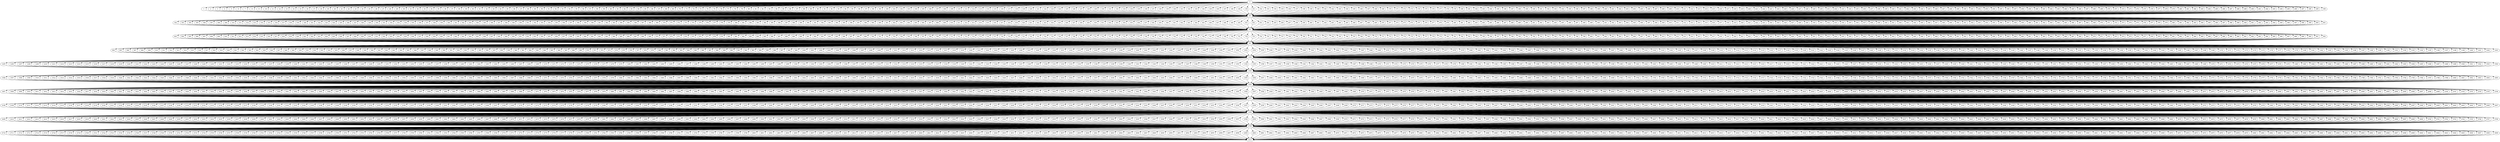 digraph dag {
	0 -> 1;
	0 -> 2;
	0 -> 3;
	0 -> 4;
	0 -> 5;
	0 -> 6;
	0 -> 7;
	0 -> 8;
	0 -> 9;
	0 -> 10;
	0 -> 11;
	0 -> 12;
	0 -> 13;
	0 -> 14;
	0 -> 15;
	0 -> 16;
	0 -> 17;
	0 -> 18;
	0 -> 19;
	0 -> 20;
	0 -> 21;
	0 -> 22;
	0 -> 23;
	0 -> 24;
	0 -> 25;
	0 -> 26;
	0 -> 27;
	0 -> 28;
	0 -> 29;
	0 -> 30;
	0 -> 31;
	0 -> 32;
	0 -> 33;
	0 -> 34;
	0 -> 35;
	0 -> 36;
	0 -> 37;
	0 -> 38;
	0 -> 39;
	0 -> 40;
	0 -> 41;
	0 -> 42;
	0 -> 43;
	0 -> 44;
	0 -> 45;
	0 -> 46;
	0 -> 47;
	0 -> 48;
	0 -> 49;
	0 -> 50;
	0 -> 51;
	0 -> 52;
	0 -> 53;
	0 -> 54;
	0 -> 55;
	0 -> 56;
	0 -> 57;
	0 -> 58;
	0 -> 59;
	0 -> 60;
	0 -> 61;
	0 -> 62;
	0 -> 63;
	0 -> 64;
	0 -> 65;
	0 -> 66;
	0 -> 67;
	0 -> 68;
	0 -> 69;
	0 -> 70;
	0 -> 71;
	0 -> 72;
	0 -> 73;
	0 -> 74;
	0 -> 75;
	0 -> 76;
	0 -> 77;
	0 -> 78;
	0 -> 79;
	0 -> 80;
	0 -> 81;
	0 -> 82;
	0 -> 83;
	0 -> 84;
	0 -> 85;
	0 -> 86;
	0 -> 87;
	0 -> 88;
	0 -> 89;
	0 -> 90;
	0 -> 91;
	0 -> 92;
	0 -> 93;
	0 -> 94;
	0 -> 95;
	0 -> 96;
	0 -> 97;
	0 -> 98;
	0 -> 99;
	0 -> 100;
	0 -> 101;
	0 -> 102;
	0 -> 103;
	0 -> 104;
	0 -> 105;
	0 -> 106;
	0 -> 107;
	0 -> 108;
	0 -> 109;
	0 -> 110;
	0 -> 111;
	0 -> 112;
	0 -> 113;
	0 -> 114;
	0 -> 115;
	0 -> 116;
	0 -> 117;
	0 -> 118;
	0 -> 119;
	0 -> 120;
	0 -> 121;
	0 -> 122;
	0 -> 123;
	0 -> 124;
	0 -> 125;
	0 -> 126;
	0 -> 127;
	0 -> 128;
	0 -> 129;
	0 -> 130;
	0 -> 131;
	0 -> 132;
	0 -> 133;
	0 -> 134;
	0 -> 135;
	0 -> 136;
	0 -> 137;
	0 -> 138;
	0 -> 139;
	0 -> 140;
	0 -> 141;
	0 -> 142;
	0 -> 143;
	0 -> 144;
	0 -> 145;
	0 -> 146;
	0 -> 147;
	0 -> 148;
	0 -> 149;
	0 -> 150;
	0 -> 151;
	0 -> 152;
	0 -> 153;
	0 -> 154;
	0 -> 155;
	0 -> 156;
	0 -> 157;
	0 -> 158;
	0 -> 159;
	0 -> 160;
	0 -> 161;
	0 -> 162;
	0 -> 163;
	0 -> 164;
	0 -> 165;
	0 -> 166;
	0 -> 167;
	0 -> 168;
	0 -> 169;
	0 -> 170;
	0 -> 171;
	0 -> 172;
	0 -> 173;
	0 -> 174;
	0 -> 175;
	0 -> 176;
	0 -> 177;
	0 -> 178;
	0 -> 179;
	0 -> 180;
	0 -> 181;
	0 -> 182;
	0 -> 183;
	0 -> 184;
	0 -> 185;
	0 -> 186;
	0 -> 187;
	0 -> 188;
	0 -> 189;
	0 -> 190;
	0 -> 191;
	0 -> 192;
	0 -> 193;
	0 -> 194;
	0 -> 195;
	0 -> 196;
	0 -> 197;
	0 -> 198;
	0 -> 199;
	0 -> 200;
	0 -> 201;
	0 -> 202;
	0 -> 203;
	0 -> 204;
	0 -> 205;
	0 -> 206;
	0 -> 207;
	0 -> 208;
	0 -> 209;
	0 -> 210;
	0 -> 211;
	0 -> 212;
	0 -> 213;
	0 -> 214;
	0 -> 215;
	0 -> 216;
	0 -> 217;
	0 -> 218;
	0 -> 219;
	0 -> 220;
	0 -> 221;
	0 -> 222;
	0 -> 223;
	0 -> 224;
	0 -> 225;
	0 -> 226;
	0 -> 227;
	0 -> 228;
	0 -> 229;
	0 -> 230;
	0 -> 231;
	0 -> 232;
	0 -> 233;
	0 -> 234;
	0 -> 235;
	0 -> 236;
	0 -> 237;
	0 -> 238;
	0 -> 239;
	0 -> 240;
	0 -> 241;
	0 -> 242;
	0 -> 243;
	0 -> 244;
	0 -> 245;
	0 -> 246;
	0 -> 247;
	0 -> 248;
	0 -> 249;
	0 -> 250;
	0 -> 251;
	0 -> 252;
	0 -> 253;
	0 -> 254;
	0 -> 255;
	0 -> 256;
	0 -> 257;
	0 -> 258;
	0 -> 259;
	0 -> 260;
	0 -> 261;
	0 -> 262;
	0 -> 263;
	0 -> 264;
	0 -> 265;
	0 -> 266;
	0 -> 267;
	0 -> 268;
	0 -> 269;
	0 -> 270;
	0 -> 271;
	0 -> 272;
	0 -> 273;
	0 -> 274;
	0 -> 275;
	0 -> 276;
	0 -> 277;
	0 -> 278;
	0 -> 279;
	0 -> 280;
	0 -> 281;
	0 -> 282;
	0 -> 283;
	0 -> 284;
	0 -> 285;
	0 -> 286;
	0 -> 287;
	0 -> 288;
	0 -> 289;
	0 -> 290;
	0 -> 291;
	0 -> 292;
	0 -> 293;
	0 -> 294;
	0 -> 295;
	0 -> 296;
	0 -> 297;
	0 -> 298;
	0 -> 299;
	0 -> 300;
	1 -> 301;
	2 -> 301;
	3 -> 301;
	4 -> 301;
	5 -> 301;
	6 -> 301;
	7 -> 301;
	8 -> 301;
	9 -> 301;
	10 -> 301;
	11 -> 301;
	12 -> 301;
	13 -> 301;
	14 -> 301;
	15 -> 301;
	16 -> 301;
	17 -> 301;
	18 -> 301;
	19 -> 301;
	20 -> 301;
	21 -> 301;
	22 -> 301;
	23 -> 301;
	24 -> 301;
	25 -> 301;
	26 -> 301;
	27 -> 301;
	28 -> 301;
	29 -> 301;
	30 -> 301;
	31 -> 301;
	32 -> 301;
	33 -> 301;
	34 -> 301;
	35 -> 301;
	36 -> 301;
	37 -> 301;
	38 -> 301;
	39 -> 301;
	40 -> 301;
	41 -> 301;
	42 -> 301;
	43 -> 301;
	44 -> 301;
	45 -> 301;
	46 -> 301;
	47 -> 301;
	48 -> 301;
	49 -> 301;
	50 -> 301;
	51 -> 301;
	52 -> 301;
	53 -> 301;
	54 -> 301;
	55 -> 301;
	56 -> 301;
	57 -> 301;
	58 -> 301;
	59 -> 301;
	60 -> 301;
	61 -> 301;
	62 -> 301;
	63 -> 301;
	64 -> 301;
	65 -> 301;
	66 -> 301;
	67 -> 301;
	68 -> 301;
	69 -> 301;
	70 -> 301;
	71 -> 301;
	72 -> 301;
	73 -> 301;
	74 -> 301;
	75 -> 301;
	76 -> 301;
	77 -> 301;
	78 -> 301;
	79 -> 301;
	80 -> 301;
	81 -> 301;
	82 -> 301;
	83 -> 301;
	84 -> 301;
	85 -> 301;
	86 -> 301;
	87 -> 301;
	88 -> 301;
	89 -> 301;
	90 -> 301;
	91 -> 301;
	92 -> 301;
	93 -> 301;
	94 -> 301;
	95 -> 301;
	96 -> 301;
	97 -> 301;
	98 -> 301;
	99 -> 301;
	100 -> 301;
	101 -> 301;
	102 -> 301;
	103 -> 301;
	104 -> 301;
	105 -> 301;
	106 -> 301;
	107 -> 301;
	108 -> 301;
	109 -> 301;
	110 -> 301;
	111 -> 301;
	112 -> 301;
	113 -> 301;
	114 -> 301;
	115 -> 301;
	116 -> 301;
	117 -> 301;
	118 -> 301;
	119 -> 301;
	120 -> 301;
	121 -> 301;
	122 -> 301;
	123 -> 301;
	124 -> 301;
	125 -> 301;
	126 -> 301;
	127 -> 301;
	128 -> 301;
	129 -> 301;
	130 -> 301;
	131 -> 301;
	132 -> 301;
	133 -> 301;
	134 -> 301;
	135 -> 301;
	136 -> 301;
	137 -> 301;
	138 -> 301;
	139 -> 301;
	140 -> 301;
	141 -> 301;
	142 -> 301;
	143 -> 301;
	144 -> 301;
	145 -> 301;
	146 -> 301;
	147 -> 301;
	148 -> 301;
	149 -> 301;
	150 -> 301;
	151 -> 301;
	152 -> 301;
	153 -> 301;
	154 -> 301;
	155 -> 301;
	156 -> 301;
	157 -> 301;
	158 -> 301;
	159 -> 301;
	160 -> 301;
	161 -> 301;
	162 -> 301;
	163 -> 301;
	164 -> 301;
	165 -> 301;
	166 -> 301;
	167 -> 301;
	168 -> 301;
	169 -> 301;
	170 -> 301;
	171 -> 301;
	172 -> 301;
	173 -> 301;
	174 -> 301;
	175 -> 301;
	176 -> 301;
	177 -> 301;
	178 -> 301;
	179 -> 301;
	180 -> 301;
	181 -> 301;
	182 -> 301;
	183 -> 301;
	184 -> 301;
	185 -> 301;
	186 -> 301;
	187 -> 301;
	188 -> 301;
	189 -> 301;
	190 -> 301;
	191 -> 301;
	192 -> 301;
	193 -> 301;
	194 -> 301;
	195 -> 301;
	196 -> 301;
	197 -> 301;
	198 -> 301;
	199 -> 301;
	200 -> 301;
	201 -> 301;
	202 -> 301;
	203 -> 301;
	204 -> 301;
	205 -> 301;
	206 -> 301;
	207 -> 301;
	208 -> 301;
	209 -> 301;
	210 -> 301;
	211 -> 301;
	212 -> 301;
	213 -> 301;
	214 -> 301;
	215 -> 301;
	216 -> 301;
	217 -> 301;
	218 -> 301;
	219 -> 301;
	220 -> 301;
	221 -> 301;
	222 -> 301;
	223 -> 301;
	224 -> 301;
	225 -> 301;
	226 -> 301;
	227 -> 301;
	228 -> 301;
	229 -> 301;
	230 -> 301;
	231 -> 301;
	232 -> 301;
	233 -> 301;
	234 -> 301;
	235 -> 301;
	236 -> 301;
	237 -> 301;
	238 -> 301;
	239 -> 301;
	240 -> 301;
	241 -> 301;
	242 -> 301;
	243 -> 301;
	244 -> 301;
	245 -> 301;
	246 -> 301;
	247 -> 301;
	248 -> 301;
	249 -> 301;
	250 -> 301;
	251 -> 301;
	252 -> 301;
	253 -> 301;
	254 -> 301;
	255 -> 301;
	256 -> 301;
	257 -> 301;
	258 -> 301;
	259 -> 301;
	260 -> 301;
	261 -> 301;
	262 -> 301;
	263 -> 301;
	264 -> 301;
	265 -> 301;
	266 -> 301;
	267 -> 301;
	268 -> 301;
	269 -> 301;
	270 -> 301;
	271 -> 301;
	272 -> 301;
	273 -> 301;
	274 -> 301;
	275 -> 301;
	276 -> 301;
	277 -> 301;
	278 -> 301;
	279 -> 301;
	280 -> 301;
	281 -> 301;
	282 -> 301;
	283 -> 301;
	284 -> 301;
	285 -> 301;
	286 -> 301;
	287 -> 301;
	288 -> 301;
	289 -> 301;
	290 -> 301;
	291 -> 301;
	292 -> 301;
	293 -> 301;
	294 -> 301;
	295 -> 301;
	296 -> 301;
	297 -> 301;
	298 -> 301;
	299 -> 301;
	300 -> 301;
	301 -> 302;
	301 -> 303;
	301 -> 304;
	301 -> 305;
	301 -> 306;
	301 -> 307;
	301 -> 308;
	301 -> 309;
	301 -> 310;
	301 -> 311;
	301 -> 312;
	301 -> 313;
	301 -> 314;
	301 -> 315;
	301 -> 316;
	301 -> 317;
	301 -> 318;
	301 -> 319;
	301 -> 320;
	301 -> 321;
	301 -> 322;
	301 -> 323;
	301 -> 324;
	301 -> 325;
	301 -> 326;
	301 -> 327;
	301 -> 328;
	301 -> 329;
	301 -> 330;
	301 -> 331;
	301 -> 332;
	301 -> 333;
	301 -> 334;
	301 -> 335;
	301 -> 336;
	301 -> 337;
	301 -> 338;
	301 -> 339;
	301 -> 340;
	301 -> 341;
	301 -> 342;
	301 -> 343;
	301 -> 344;
	301 -> 345;
	301 -> 346;
	301 -> 347;
	301 -> 348;
	301 -> 349;
	301 -> 350;
	301 -> 351;
	301 -> 352;
	301 -> 353;
	301 -> 354;
	301 -> 355;
	301 -> 356;
	301 -> 357;
	301 -> 358;
	301 -> 359;
	301 -> 360;
	301 -> 361;
	301 -> 362;
	301 -> 363;
	301 -> 364;
	301 -> 365;
	301 -> 366;
	301 -> 367;
	301 -> 368;
	301 -> 369;
	301 -> 370;
	301 -> 371;
	301 -> 372;
	301 -> 373;
	301 -> 374;
	301 -> 375;
	301 -> 376;
	301 -> 377;
	301 -> 378;
	301 -> 379;
	301 -> 380;
	301 -> 381;
	301 -> 382;
	301 -> 383;
	301 -> 384;
	301 -> 385;
	301 -> 386;
	301 -> 387;
	301 -> 388;
	301 -> 389;
	301 -> 390;
	301 -> 391;
	301 -> 392;
	301 -> 393;
	301 -> 394;
	301 -> 395;
	301 -> 396;
	301 -> 397;
	301 -> 398;
	301 -> 399;
	301 -> 400;
	301 -> 401;
	301 -> 402;
	301 -> 403;
	301 -> 404;
	301 -> 405;
	301 -> 406;
	301 -> 407;
	301 -> 408;
	301 -> 409;
	301 -> 410;
	301 -> 411;
	301 -> 412;
	301 -> 413;
	301 -> 414;
	301 -> 415;
	301 -> 416;
	301 -> 417;
	301 -> 418;
	301 -> 419;
	301 -> 420;
	301 -> 421;
	301 -> 422;
	301 -> 423;
	301 -> 424;
	301 -> 425;
	301 -> 426;
	301 -> 427;
	301 -> 428;
	301 -> 429;
	301 -> 430;
	301 -> 431;
	301 -> 432;
	301 -> 433;
	301 -> 434;
	301 -> 435;
	301 -> 436;
	301 -> 437;
	301 -> 438;
	301 -> 439;
	301 -> 440;
	301 -> 441;
	301 -> 442;
	301 -> 443;
	301 -> 444;
	301 -> 445;
	301 -> 446;
	301 -> 447;
	301 -> 448;
	301 -> 449;
	301 -> 450;
	301 -> 451;
	301 -> 452;
	301 -> 453;
	301 -> 454;
	301 -> 455;
	301 -> 456;
	301 -> 457;
	301 -> 458;
	301 -> 459;
	301 -> 460;
	301 -> 461;
	301 -> 462;
	301 -> 463;
	301 -> 464;
	301 -> 465;
	301 -> 466;
	301 -> 467;
	301 -> 468;
	301 -> 469;
	301 -> 470;
	301 -> 471;
	301 -> 472;
	301 -> 473;
	301 -> 474;
	301 -> 475;
	301 -> 476;
	301 -> 477;
	301 -> 478;
	301 -> 479;
	301 -> 480;
	301 -> 481;
	301 -> 482;
	301 -> 483;
	301 -> 484;
	301 -> 485;
	301 -> 486;
	301 -> 487;
	301 -> 488;
	301 -> 489;
	301 -> 490;
	301 -> 491;
	301 -> 492;
	301 -> 493;
	301 -> 494;
	301 -> 495;
	301 -> 496;
	301 -> 497;
	301 -> 498;
	301 -> 499;
	301 -> 500;
	301 -> 501;
	301 -> 502;
	301 -> 503;
	301 -> 504;
	301 -> 505;
	301 -> 506;
	301 -> 507;
	301 -> 508;
	301 -> 509;
	301 -> 510;
	301 -> 511;
	301 -> 512;
	301 -> 513;
	301 -> 514;
	301 -> 515;
	301 -> 516;
	301 -> 517;
	301 -> 518;
	301 -> 519;
	301 -> 520;
	301 -> 521;
	301 -> 522;
	301 -> 523;
	301 -> 524;
	301 -> 525;
	301 -> 526;
	301 -> 527;
	301 -> 528;
	301 -> 529;
	301 -> 530;
	301 -> 531;
	301 -> 532;
	301 -> 533;
	301 -> 534;
	301 -> 535;
	301 -> 536;
	301 -> 537;
	301 -> 538;
	301 -> 539;
	301 -> 540;
	301 -> 541;
	301 -> 542;
	301 -> 543;
	301 -> 544;
	301 -> 545;
	301 -> 546;
	301 -> 547;
	301 -> 548;
	301 -> 549;
	301 -> 550;
	301 -> 551;
	301 -> 552;
	301 -> 553;
	301 -> 554;
	301 -> 555;
	301 -> 556;
	301 -> 557;
	301 -> 558;
	301 -> 559;
	301 -> 560;
	301 -> 561;
	301 -> 562;
	301 -> 563;
	301 -> 564;
	301 -> 565;
	301 -> 566;
	301 -> 567;
	301 -> 568;
	301 -> 569;
	301 -> 570;
	301 -> 571;
	301 -> 572;
	301 -> 573;
	301 -> 574;
	301 -> 575;
	301 -> 576;
	301 -> 577;
	301 -> 578;
	301 -> 579;
	301 -> 580;
	301 -> 581;
	301 -> 582;
	301 -> 583;
	301 -> 584;
	301 -> 585;
	301 -> 586;
	301 -> 587;
	301 -> 588;
	301 -> 589;
	301 -> 590;
	301 -> 591;
	301 -> 592;
	301 -> 593;
	301 -> 594;
	301 -> 595;
	301 -> 596;
	301 -> 597;
	301 -> 598;
	301 -> 599;
	301 -> 600;
	301 -> 601;
	302 -> 602;
	303 -> 602;
	304 -> 602;
	305 -> 602;
	306 -> 602;
	307 -> 602;
	308 -> 602;
	309 -> 602;
	310 -> 602;
	311 -> 602;
	312 -> 602;
	313 -> 602;
	314 -> 602;
	315 -> 602;
	316 -> 602;
	317 -> 602;
	318 -> 602;
	319 -> 602;
	320 -> 602;
	321 -> 602;
	322 -> 602;
	323 -> 602;
	324 -> 602;
	325 -> 602;
	326 -> 602;
	327 -> 602;
	328 -> 602;
	329 -> 602;
	330 -> 602;
	331 -> 602;
	332 -> 602;
	333 -> 602;
	334 -> 602;
	335 -> 602;
	336 -> 602;
	337 -> 602;
	338 -> 602;
	339 -> 602;
	340 -> 602;
	341 -> 602;
	342 -> 602;
	343 -> 602;
	344 -> 602;
	345 -> 602;
	346 -> 602;
	347 -> 602;
	348 -> 602;
	349 -> 602;
	350 -> 602;
	351 -> 602;
	352 -> 602;
	353 -> 602;
	354 -> 602;
	355 -> 602;
	356 -> 602;
	357 -> 602;
	358 -> 602;
	359 -> 602;
	360 -> 602;
	361 -> 602;
	362 -> 602;
	363 -> 602;
	364 -> 602;
	365 -> 602;
	366 -> 602;
	367 -> 602;
	368 -> 602;
	369 -> 602;
	370 -> 602;
	371 -> 602;
	372 -> 602;
	373 -> 602;
	374 -> 602;
	375 -> 602;
	376 -> 602;
	377 -> 602;
	378 -> 602;
	379 -> 602;
	380 -> 602;
	381 -> 602;
	382 -> 602;
	383 -> 602;
	384 -> 602;
	385 -> 602;
	386 -> 602;
	387 -> 602;
	388 -> 602;
	389 -> 602;
	390 -> 602;
	391 -> 602;
	392 -> 602;
	393 -> 602;
	394 -> 602;
	395 -> 602;
	396 -> 602;
	397 -> 602;
	398 -> 602;
	399 -> 602;
	400 -> 602;
	401 -> 602;
	402 -> 602;
	403 -> 602;
	404 -> 602;
	405 -> 602;
	406 -> 602;
	407 -> 602;
	408 -> 602;
	409 -> 602;
	410 -> 602;
	411 -> 602;
	412 -> 602;
	413 -> 602;
	414 -> 602;
	415 -> 602;
	416 -> 602;
	417 -> 602;
	418 -> 602;
	419 -> 602;
	420 -> 602;
	421 -> 602;
	422 -> 602;
	423 -> 602;
	424 -> 602;
	425 -> 602;
	426 -> 602;
	427 -> 602;
	428 -> 602;
	429 -> 602;
	430 -> 602;
	431 -> 602;
	432 -> 602;
	433 -> 602;
	434 -> 602;
	435 -> 602;
	436 -> 602;
	437 -> 602;
	438 -> 602;
	439 -> 602;
	440 -> 602;
	441 -> 602;
	442 -> 602;
	443 -> 602;
	444 -> 602;
	445 -> 602;
	446 -> 602;
	447 -> 602;
	448 -> 602;
	449 -> 602;
	450 -> 602;
	451 -> 602;
	452 -> 602;
	453 -> 602;
	454 -> 602;
	455 -> 602;
	456 -> 602;
	457 -> 602;
	458 -> 602;
	459 -> 602;
	460 -> 602;
	461 -> 602;
	462 -> 602;
	463 -> 602;
	464 -> 602;
	465 -> 602;
	466 -> 602;
	467 -> 602;
	468 -> 602;
	469 -> 602;
	470 -> 602;
	471 -> 602;
	472 -> 602;
	473 -> 602;
	474 -> 602;
	475 -> 602;
	476 -> 602;
	477 -> 602;
	478 -> 602;
	479 -> 602;
	480 -> 602;
	481 -> 602;
	482 -> 602;
	483 -> 602;
	484 -> 602;
	485 -> 602;
	486 -> 602;
	487 -> 602;
	488 -> 602;
	489 -> 602;
	490 -> 602;
	491 -> 602;
	492 -> 602;
	493 -> 602;
	494 -> 602;
	495 -> 602;
	496 -> 602;
	497 -> 602;
	498 -> 602;
	499 -> 602;
	500 -> 602;
	501 -> 602;
	502 -> 602;
	503 -> 602;
	504 -> 602;
	505 -> 602;
	506 -> 602;
	507 -> 602;
	508 -> 602;
	509 -> 602;
	510 -> 602;
	511 -> 602;
	512 -> 602;
	513 -> 602;
	514 -> 602;
	515 -> 602;
	516 -> 602;
	517 -> 602;
	518 -> 602;
	519 -> 602;
	520 -> 602;
	521 -> 602;
	522 -> 602;
	523 -> 602;
	524 -> 602;
	525 -> 602;
	526 -> 602;
	527 -> 602;
	528 -> 602;
	529 -> 602;
	530 -> 602;
	531 -> 602;
	532 -> 602;
	533 -> 602;
	534 -> 602;
	535 -> 602;
	536 -> 602;
	537 -> 602;
	538 -> 602;
	539 -> 602;
	540 -> 602;
	541 -> 602;
	542 -> 602;
	543 -> 602;
	544 -> 602;
	545 -> 602;
	546 -> 602;
	547 -> 602;
	548 -> 602;
	549 -> 602;
	550 -> 602;
	551 -> 602;
	552 -> 602;
	553 -> 602;
	554 -> 602;
	555 -> 602;
	556 -> 602;
	557 -> 602;
	558 -> 602;
	559 -> 602;
	560 -> 602;
	561 -> 602;
	562 -> 602;
	563 -> 602;
	564 -> 602;
	565 -> 602;
	566 -> 602;
	567 -> 602;
	568 -> 602;
	569 -> 602;
	570 -> 602;
	571 -> 602;
	572 -> 602;
	573 -> 602;
	574 -> 602;
	575 -> 602;
	576 -> 602;
	577 -> 602;
	578 -> 602;
	579 -> 602;
	580 -> 602;
	581 -> 602;
	582 -> 602;
	583 -> 602;
	584 -> 602;
	585 -> 602;
	586 -> 602;
	587 -> 602;
	588 -> 602;
	589 -> 602;
	590 -> 602;
	591 -> 602;
	592 -> 602;
	593 -> 602;
	594 -> 602;
	595 -> 602;
	596 -> 602;
	597 -> 602;
	598 -> 602;
	599 -> 602;
	600 -> 602;
	601 -> 602;
	602 -> 603;
	602 -> 604;
	602 -> 605;
	602 -> 606;
	602 -> 607;
	602 -> 608;
	602 -> 609;
	602 -> 610;
	602 -> 611;
	602 -> 612;
	602 -> 613;
	602 -> 614;
	602 -> 615;
	602 -> 616;
	602 -> 617;
	602 -> 618;
	602 -> 619;
	602 -> 620;
	602 -> 621;
	602 -> 622;
	602 -> 623;
	602 -> 624;
	602 -> 625;
	602 -> 626;
	602 -> 627;
	602 -> 628;
	602 -> 629;
	602 -> 630;
	602 -> 631;
	602 -> 632;
	602 -> 633;
	602 -> 634;
	602 -> 635;
	602 -> 636;
	602 -> 637;
	602 -> 638;
	602 -> 639;
	602 -> 640;
	602 -> 641;
	602 -> 642;
	602 -> 643;
	602 -> 644;
	602 -> 645;
	602 -> 646;
	602 -> 647;
	602 -> 648;
	602 -> 649;
	602 -> 650;
	602 -> 651;
	602 -> 652;
	602 -> 653;
	602 -> 654;
	602 -> 655;
	602 -> 656;
	602 -> 657;
	602 -> 658;
	602 -> 659;
	602 -> 660;
	602 -> 661;
	602 -> 662;
	602 -> 663;
	602 -> 664;
	602 -> 665;
	602 -> 666;
	602 -> 667;
	602 -> 668;
	602 -> 669;
	602 -> 670;
	602 -> 671;
	602 -> 672;
	602 -> 673;
	602 -> 674;
	602 -> 675;
	602 -> 676;
	602 -> 677;
	602 -> 678;
	602 -> 679;
	602 -> 680;
	602 -> 681;
	602 -> 682;
	602 -> 683;
	602 -> 684;
	602 -> 685;
	602 -> 686;
	602 -> 687;
	602 -> 688;
	602 -> 689;
	602 -> 690;
	602 -> 691;
	602 -> 692;
	602 -> 693;
	602 -> 694;
	602 -> 695;
	602 -> 696;
	602 -> 697;
	602 -> 698;
	602 -> 699;
	602 -> 700;
	602 -> 701;
	602 -> 702;
	602 -> 703;
	602 -> 704;
	602 -> 705;
	602 -> 706;
	602 -> 707;
	602 -> 708;
	602 -> 709;
	602 -> 710;
	602 -> 711;
	602 -> 712;
	602 -> 713;
	602 -> 714;
	602 -> 715;
	602 -> 716;
	602 -> 717;
	602 -> 718;
	602 -> 719;
	602 -> 720;
	602 -> 721;
	602 -> 722;
	602 -> 723;
	602 -> 724;
	602 -> 725;
	602 -> 726;
	602 -> 727;
	602 -> 728;
	602 -> 729;
	602 -> 730;
	602 -> 731;
	602 -> 732;
	602 -> 733;
	602 -> 734;
	602 -> 735;
	602 -> 736;
	602 -> 737;
	602 -> 738;
	602 -> 739;
	602 -> 740;
	602 -> 741;
	602 -> 742;
	602 -> 743;
	602 -> 744;
	602 -> 745;
	602 -> 746;
	602 -> 747;
	602 -> 748;
	602 -> 749;
	602 -> 750;
	602 -> 751;
	602 -> 752;
	602 -> 753;
	602 -> 754;
	602 -> 755;
	602 -> 756;
	602 -> 757;
	602 -> 758;
	602 -> 759;
	602 -> 760;
	602 -> 761;
	602 -> 762;
	602 -> 763;
	602 -> 764;
	602 -> 765;
	602 -> 766;
	602 -> 767;
	602 -> 768;
	602 -> 769;
	602 -> 770;
	602 -> 771;
	602 -> 772;
	602 -> 773;
	602 -> 774;
	602 -> 775;
	602 -> 776;
	602 -> 777;
	602 -> 778;
	602 -> 779;
	602 -> 780;
	602 -> 781;
	602 -> 782;
	602 -> 783;
	602 -> 784;
	602 -> 785;
	602 -> 786;
	602 -> 787;
	602 -> 788;
	602 -> 789;
	602 -> 790;
	602 -> 791;
	602 -> 792;
	602 -> 793;
	602 -> 794;
	602 -> 795;
	602 -> 796;
	602 -> 797;
	602 -> 798;
	602 -> 799;
	602 -> 800;
	602 -> 801;
	602 -> 802;
	602 -> 803;
	602 -> 804;
	602 -> 805;
	602 -> 806;
	602 -> 807;
	602 -> 808;
	602 -> 809;
	602 -> 810;
	602 -> 811;
	602 -> 812;
	602 -> 813;
	602 -> 814;
	602 -> 815;
	602 -> 816;
	602 -> 817;
	602 -> 818;
	602 -> 819;
	602 -> 820;
	602 -> 821;
	602 -> 822;
	602 -> 823;
	602 -> 824;
	602 -> 825;
	602 -> 826;
	602 -> 827;
	602 -> 828;
	602 -> 829;
	602 -> 830;
	602 -> 831;
	602 -> 832;
	602 -> 833;
	602 -> 834;
	602 -> 835;
	602 -> 836;
	602 -> 837;
	602 -> 838;
	602 -> 839;
	602 -> 840;
	602 -> 841;
	602 -> 842;
	602 -> 843;
	602 -> 844;
	602 -> 845;
	602 -> 846;
	602 -> 847;
	602 -> 848;
	602 -> 849;
	602 -> 850;
	602 -> 851;
	602 -> 852;
	602 -> 853;
	602 -> 854;
	602 -> 855;
	602 -> 856;
	602 -> 857;
	602 -> 858;
	602 -> 859;
	602 -> 860;
	602 -> 861;
	602 -> 862;
	602 -> 863;
	602 -> 864;
	602 -> 865;
	602 -> 866;
	602 -> 867;
	602 -> 868;
	602 -> 869;
	602 -> 870;
	602 -> 871;
	602 -> 872;
	602 -> 873;
	602 -> 874;
	602 -> 875;
	602 -> 876;
	602 -> 877;
	602 -> 878;
	602 -> 879;
	602 -> 880;
	602 -> 881;
	602 -> 882;
	602 -> 883;
	602 -> 884;
	602 -> 885;
	602 -> 886;
	602 -> 887;
	602 -> 888;
	602 -> 889;
	602 -> 890;
	602 -> 891;
	602 -> 892;
	602 -> 893;
	602 -> 894;
	602 -> 895;
	602 -> 896;
	602 -> 897;
	602 -> 898;
	602 -> 899;
	602 -> 900;
	602 -> 901;
	602 -> 902;
	603 -> 903;
	604 -> 903;
	605 -> 903;
	606 -> 903;
	607 -> 903;
	608 -> 903;
	609 -> 903;
	610 -> 903;
	611 -> 903;
	612 -> 903;
	613 -> 903;
	614 -> 903;
	615 -> 903;
	616 -> 903;
	617 -> 903;
	618 -> 903;
	619 -> 903;
	620 -> 903;
	621 -> 903;
	622 -> 903;
	623 -> 903;
	624 -> 903;
	625 -> 903;
	626 -> 903;
	627 -> 903;
	628 -> 903;
	629 -> 903;
	630 -> 903;
	631 -> 903;
	632 -> 903;
	633 -> 903;
	634 -> 903;
	635 -> 903;
	636 -> 903;
	637 -> 903;
	638 -> 903;
	639 -> 903;
	640 -> 903;
	641 -> 903;
	642 -> 903;
	643 -> 903;
	644 -> 903;
	645 -> 903;
	646 -> 903;
	647 -> 903;
	648 -> 903;
	649 -> 903;
	650 -> 903;
	651 -> 903;
	652 -> 903;
	653 -> 903;
	654 -> 903;
	655 -> 903;
	656 -> 903;
	657 -> 903;
	658 -> 903;
	659 -> 903;
	660 -> 903;
	661 -> 903;
	662 -> 903;
	663 -> 903;
	664 -> 903;
	665 -> 903;
	666 -> 903;
	667 -> 903;
	668 -> 903;
	669 -> 903;
	670 -> 903;
	671 -> 903;
	672 -> 903;
	673 -> 903;
	674 -> 903;
	675 -> 903;
	676 -> 903;
	677 -> 903;
	678 -> 903;
	679 -> 903;
	680 -> 903;
	681 -> 903;
	682 -> 903;
	683 -> 903;
	684 -> 903;
	685 -> 903;
	686 -> 903;
	687 -> 903;
	688 -> 903;
	689 -> 903;
	690 -> 903;
	691 -> 903;
	692 -> 903;
	693 -> 903;
	694 -> 903;
	695 -> 903;
	696 -> 903;
	697 -> 903;
	698 -> 903;
	699 -> 903;
	700 -> 903;
	701 -> 903;
	702 -> 903;
	703 -> 903;
	704 -> 903;
	705 -> 903;
	706 -> 903;
	707 -> 903;
	708 -> 903;
	709 -> 903;
	710 -> 903;
	711 -> 903;
	712 -> 903;
	713 -> 903;
	714 -> 903;
	715 -> 903;
	716 -> 903;
	717 -> 903;
	718 -> 903;
	719 -> 903;
	720 -> 903;
	721 -> 903;
	722 -> 903;
	723 -> 903;
	724 -> 903;
	725 -> 903;
	726 -> 903;
	727 -> 903;
	728 -> 903;
	729 -> 903;
	730 -> 903;
	731 -> 903;
	732 -> 903;
	733 -> 903;
	734 -> 903;
	735 -> 903;
	736 -> 903;
	737 -> 903;
	738 -> 903;
	739 -> 903;
	740 -> 903;
	741 -> 903;
	742 -> 903;
	743 -> 903;
	744 -> 903;
	745 -> 903;
	746 -> 903;
	747 -> 903;
	748 -> 903;
	749 -> 903;
	750 -> 903;
	751 -> 903;
	752 -> 903;
	753 -> 903;
	754 -> 903;
	755 -> 903;
	756 -> 903;
	757 -> 903;
	758 -> 903;
	759 -> 903;
	760 -> 903;
	761 -> 903;
	762 -> 903;
	763 -> 903;
	764 -> 903;
	765 -> 903;
	766 -> 903;
	767 -> 903;
	768 -> 903;
	769 -> 903;
	770 -> 903;
	771 -> 903;
	772 -> 903;
	773 -> 903;
	774 -> 903;
	775 -> 903;
	776 -> 903;
	777 -> 903;
	778 -> 903;
	779 -> 903;
	780 -> 903;
	781 -> 903;
	782 -> 903;
	783 -> 903;
	784 -> 903;
	785 -> 903;
	786 -> 903;
	787 -> 903;
	788 -> 903;
	789 -> 903;
	790 -> 903;
	791 -> 903;
	792 -> 903;
	793 -> 903;
	794 -> 903;
	795 -> 903;
	796 -> 903;
	797 -> 903;
	798 -> 903;
	799 -> 903;
	800 -> 903;
	801 -> 903;
	802 -> 903;
	803 -> 903;
	804 -> 903;
	805 -> 903;
	806 -> 903;
	807 -> 903;
	808 -> 903;
	809 -> 903;
	810 -> 903;
	811 -> 903;
	812 -> 903;
	813 -> 903;
	814 -> 903;
	815 -> 903;
	816 -> 903;
	817 -> 903;
	818 -> 903;
	819 -> 903;
	820 -> 903;
	821 -> 903;
	822 -> 903;
	823 -> 903;
	824 -> 903;
	825 -> 903;
	826 -> 903;
	827 -> 903;
	828 -> 903;
	829 -> 903;
	830 -> 903;
	831 -> 903;
	832 -> 903;
	833 -> 903;
	834 -> 903;
	835 -> 903;
	836 -> 903;
	837 -> 903;
	838 -> 903;
	839 -> 903;
	840 -> 903;
	841 -> 903;
	842 -> 903;
	843 -> 903;
	844 -> 903;
	845 -> 903;
	846 -> 903;
	847 -> 903;
	848 -> 903;
	849 -> 903;
	850 -> 903;
	851 -> 903;
	852 -> 903;
	853 -> 903;
	854 -> 903;
	855 -> 903;
	856 -> 903;
	857 -> 903;
	858 -> 903;
	859 -> 903;
	860 -> 903;
	861 -> 903;
	862 -> 903;
	863 -> 903;
	864 -> 903;
	865 -> 903;
	866 -> 903;
	867 -> 903;
	868 -> 903;
	869 -> 903;
	870 -> 903;
	871 -> 903;
	872 -> 903;
	873 -> 903;
	874 -> 903;
	875 -> 903;
	876 -> 903;
	877 -> 903;
	878 -> 903;
	879 -> 903;
	880 -> 903;
	881 -> 903;
	882 -> 903;
	883 -> 903;
	884 -> 903;
	885 -> 903;
	886 -> 903;
	887 -> 903;
	888 -> 903;
	889 -> 903;
	890 -> 903;
	891 -> 903;
	892 -> 903;
	893 -> 903;
	894 -> 903;
	895 -> 903;
	896 -> 903;
	897 -> 903;
	898 -> 903;
	899 -> 903;
	900 -> 903;
	901 -> 903;
	902 -> 903;
	903 -> 904;
	903 -> 905;
	903 -> 906;
	903 -> 907;
	903 -> 908;
	903 -> 909;
	903 -> 910;
	903 -> 911;
	903 -> 912;
	903 -> 913;
	903 -> 914;
	903 -> 915;
	903 -> 916;
	903 -> 917;
	903 -> 918;
	903 -> 919;
	903 -> 920;
	903 -> 921;
	903 -> 922;
	903 -> 923;
	903 -> 924;
	903 -> 925;
	903 -> 926;
	903 -> 927;
	903 -> 928;
	903 -> 929;
	903 -> 930;
	903 -> 931;
	903 -> 932;
	903 -> 933;
	903 -> 934;
	903 -> 935;
	903 -> 936;
	903 -> 937;
	903 -> 938;
	903 -> 939;
	903 -> 940;
	903 -> 941;
	903 -> 942;
	903 -> 943;
	903 -> 944;
	903 -> 945;
	903 -> 946;
	903 -> 947;
	903 -> 948;
	903 -> 949;
	903 -> 950;
	903 -> 951;
	903 -> 952;
	903 -> 953;
	903 -> 954;
	903 -> 955;
	903 -> 956;
	903 -> 957;
	903 -> 958;
	903 -> 959;
	903 -> 960;
	903 -> 961;
	903 -> 962;
	903 -> 963;
	903 -> 964;
	903 -> 965;
	903 -> 966;
	903 -> 967;
	903 -> 968;
	903 -> 969;
	903 -> 970;
	903 -> 971;
	903 -> 972;
	903 -> 973;
	903 -> 974;
	903 -> 975;
	903 -> 976;
	903 -> 977;
	903 -> 978;
	903 -> 979;
	903 -> 980;
	903 -> 981;
	903 -> 982;
	903 -> 983;
	903 -> 984;
	903 -> 985;
	903 -> 986;
	903 -> 987;
	903 -> 988;
	903 -> 989;
	903 -> 990;
	903 -> 991;
	903 -> 992;
	903 -> 993;
	903 -> 994;
	903 -> 995;
	903 -> 996;
	903 -> 997;
	903 -> 998;
	903 -> 999;
	903 -> 1000;
	903 -> 1001;
	903 -> 1002;
	903 -> 1003;
	903 -> 1004;
	903 -> 1005;
	903 -> 1006;
	903 -> 1007;
	903 -> 1008;
	903 -> 1009;
	903 -> 1010;
	903 -> 1011;
	903 -> 1012;
	903 -> 1013;
	903 -> 1014;
	903 -> 1015;
	903 -> 1016;
	903 -> 1017;
	903 -> 1018;
	903 -> 1019;
	903 -> 1020;
	903 -> 1021;
	903 -> 1022;
	903 -> 1023;
	903 -> 1024;
	903 -> 1025;
	903 -> 1026;
	903 -> 1027;
	903 -> 1028;
	903 -> 1029;
	903 -> 1030;
	903 -> 1031;
	903 -> 1032;
	903 -> 1033;
	903 -> 1034;
	903 -> 1035;
	903 -> 1036;
	903 -> 1037;
	903 -> 1038;
	903 -> 1039;
	903 -> 1040;
	903 -> 1041;
	903 -> 1042;
	903 -> 1043;
	903 -> 1044;
	903 -> 1045;
	903 -> 1046;
	903 -> 1047;
	903 -> 1048;
	903 -> 1049;
	903 -> 1050;
	903 -> 1051;
	903 -> 1052;
	903 -> 1053;
	903 -> 1054;
	903 -> 1055;
	903 -> 1056;
	903 -> 1057;
	903 -> 1058;
	903 -> 1059;
	903 -> 1060;
	903 -> 1061;
	903 -> 1062;
	903 -> 1063;
	903 -> 1064;
	903 -> 1065;
	903 -> 1066;
	903 -> 1067;
	903 -> 1068;
	903 -> 1069;
	903 -> 1070;
	903 -> 1071;
	903 -> 1072;
	903 -> 1073;
	903 -> 1074;
	903 -> 1075;
	903 -> 1076;
	903 -> 1077;
	903 -> 1078;
	903 -> 1079;
	903 -> 1080;
	903 -> 1081;
	903 -> 1082;
	903 -> 1083;
	903 -> 1084;
	903 -> 1085;
	903 -> 1086;
	903 -> 1087;
	903 -> 1088;
	903 -> 1089;
	903 -> 1090;
	903 -> 1091;
	903 -> 1092;
	903 -> 1093;
	903 -> 1094;
	903 -> 1095;
	903 -> 1096;
	903 -> 1097;
	903 -> 1098;
	903 -> 1099;
	903 -> 1100;
	903 -> 1101;
	903 -> 1102;
	903 -> 1103;
	903 -> 1104;
	903 -> 1105;
	903 -> 1106;
	903 -> 1107;
	903 -> 1108;
	903 -> 1109;
	903 -> 1110;
	903 -> 1111;
	903 -> 1112;
	903 -> 1113;
	903 -> 1114;
	903 -> 1115;
	903 -> 1116;
	903 -> 1117;
	903 -> 1118;
	903 -> 1119;
	903 -> 1120;
	903 -> 1121;
	903 -> 1122;
	903 -> 1123;
	903 -> 1124;
	903 -> 1125;
	903 -> 1126;
	903 -> 1127;
	903 -> 1128;
	903 -> 1129;
	903 -> 1130;
	903 -> 1131;
	903 -> 1132;
	903 -> 1133;
	903 -> 1134;
	903 -> 1135;
	903 -> 1136;
	903 -> 1137;
	903 -> 1138;
	903 -> 1139;
	903 -> 1140;
	903 -> 1141;
	903 -> 1142;
	903 -> 1143;
	903 -> 1144;
	903 -> 1145;
	903 -> 1146;
	903 -> 1147;
	903 -> 1148;
	903 -> 1149;
	903 -> 1150;
	903 -> 1151;
	903 -> 1152;
	903 -> 1153;
	903 -> 1154;
	903 -> 1155;
	903 -> 1156;
	903 -> 1157;
	903 -> 1158;
	903 -> 1159;
	903 -> 1160;
	903 -> 1161;
	903 -> 1162;
	903 -> 1163;
	903 -> 1164;
	903 -> 1165;
	903 -> 1166;
	903 -> 1167;
	903 -> 1168;
	903 -> 1169;
	903 -> 1170;
	903 -> 1171;
	903 -> 1172;
	903 -> 1173;
	903 -> 1174;
	903 -> 1175;
	903 -> 1176;
	903 -> 1177;
	903 -> 1178;
	903 -> 1179;
	903 -> 1180;
	903 -> 1181;
	903 -> 1182;
	903 -> 1183;
	903 -> 1184;
	903 -> 1185;
	903 -> 1186;
	903 -> 1187;
	903 -> 1188;
	903 -> 1189;
	903 -> 1190;
	903 -> 1191;
	903 -> 1192;
	903 -> 1193;
	903 -> 1194;
	903 -> 1195;
	903 -> 1196;
	903 -> 1197;
	903 -> 1198;
	903 -> 1199;
	903 -> 1200;
	903 -> 1201;
	903 -> 1202;
	903 -> 1203;
	904 -> 1204;
	905 -> 1204;
	906 -> 1204;
	907 -> 1204;
	908 -> 1204;
	909 -> 1204;
	910 -> 1204;
	911 -> 1204;
	912 -> 1204;
	913 -> 1204;
	914 -> 1204;
	915 -> 1204;
	916 -> 1204;
	917 -> 1204;
	918 -> 1204;
	919 -> 1204;
	920 -> 1204;
	921 -> 1204;
	922 -> 1204;
	923 -> 1204;
	924 -> 1204;
	925 -> 1204;
	926 -> 1204;
	927 -> 1204;
	928 -> 1204;
	929 -> 1204;
	930 -> 1204;
	931 -> 1204;
	932 -> 1204;
	933 -> 1204;
	934 -> 1204;
	935 -> 1204;
	936 -> 1204;
	937 -> 1204;
	938 -> 1204;
	939 -> 1204;
	940 -> 1204;
	941 -> 1204;
	942 -> 1204;
	943 -> 1204;
	944 -> 1204;
	945 -> 1204;
	946 -> 1204;
	947 -> 1204;
	948 -> 1204;
	949 -> 1204;
	950 -> 1204;
	951 -> 1204;
	952 -> 1204;
	953 -> 1204;
	954 -> 1204;
	955 -> 1204;
	956 -> 1204;
	957 -> 1204;
	958 -> 1204;
	959 -> 1204;
	960 -> 1204;
	961 -> 1204;
	962 -> 1204;
	963 -> 1204;
	964 -> 1204;
	965 -> 1204;
	966 -> 1204;
	967 -> 1204;
	968 -> 1204;
	969 -> 1204;
	970 -> 1204;
	971 -> 1204;
	972 -> 1204;
	973 -> 1204;
	974 -> 1204;
	975 -> 1204;
	976 -> 1204;
	977 -> 1204;
	978 -> 1204;
	979 -> 1204;
	980 -> 1204;
	981 -> 1204;
	982 -> 1204;
	983 -> 1204;
	984 -> 1204;
	985 -> 1204;
	986 -> 1204;
	987 -> 1204;
	988 -> 1204;
	989 -> 1204;
	990 -> 1204;
	991 -> 1204;
	992 -> 1204;
	993 -> 1204;
	994 -> 1204;
	995 -> 1204;
	996 -> 1204;
	997 -> 1204;
	998 -> 1204;
	999 -> 1204;
	1000 -> 1204;
	1001 -> 1204;
	1002 -> 1204;
	1003 -> 1204;
	1004 -> 1204;
	1005 -> 1204;
	1006 -> 1204;
	1007 -> 1204;
	1008 -> 1204;
	1009 -> 1204;
	1010 -> 1204;
	1011 -> 1204;
	1012 -> 1204;
	1013 -> 1204;
	1014 -> 1204;
	1015 -> 1204;
	1016 -> 1204;
	1017 -> 1204;
	1018 -> 1204;
	1019 -> 1204;
	1020 -> 1204;
	1021 -> 1204;
	1022 -> 1204;
	1023 -> 1204;
	1024 -> 1204;
	1025 -> 1204;
	1026 -> 1204;
	1027 -> 1204;
	1028 -> 1204;
	1029 -> 1204;
	1030 -> 1204;
	1031 -> 1204;
	1032 -> 1204;
	1033 -> 1204;
	1034 -> 1204;
	1035 -> 1204;
	1036 -> 1204;
	1037 -> 1204;
	1038 -> 1204;
	1039 -> 1204;
	1040 -> 1204;
	1041 -> 1204;
	1042 -> 1204;
	1043 -> 1204;
	1044 -> 1204;
	1045 -> 1204;
	1046 -> 1204;
	1047 -> 1204;
	1048 -> 1204;
	1049 -> 1204;
	1050 -> 1204;
	1051 -> 1204;
	1052 -> 1204;
	1053 -> 1204;
	1054 -> 1204;
	1055 -> 1204;
	1056 -> 1204;
	1057 -> 1204;
	1058 -> 1204;
	1059 -> 1204;
	1060 -> 1204;
	1061 -> 1204;
	1062 -> 1204;
	1063 -> 1204;
	1064 -> 1204;
	1065 -> 1204;
	1066 -> 1204;
	1067 -> 1204;
	1068 -> 1204;
	1069 -> 1204;
	1070 -> 1204;
	1071 -> 1204;
	1072 -> 1204;
	1073 -> 1204;
	1074 -> 1204;
	1075 -> 1204;
	1076 -> 1204;
	1077 -> 1204;
	1078 -> 1204;
	1079 -> 1204;
	1080 -> 1204;
	1081 -> 1204;
	1082 -> 1204;
	1083 -> 1204;
	1084 -> 1204;
	1085 -> 1204;
	1086 -> 1204;
	1087 -> 1204;
	1088 -> 1204;
	1089 -> 1204;
	1090 -> 1204;
	1091 -> 1204;
	1092 -> 1204;
	1093 -> 1204;
	1094 -> 1204;
	1095 -> 1204;
	1096 -> 1204;
	1097 -> 1204;
	1098 -> 1204;
	1099 -> 1204;
	1100 -> 1204;
	1101 -> 1204;
	1102 -> 1204;
	1103 -> 1204;
	1104 -> 1204;
	1105 -> 1204;
	1106 -> 1204;
	1107 -> 1204;
	1108 -> 1204;
	1109 -> 1204;
	1110 -> 1204;
	1111 -> 1204;
	1112 -> 1204;
	1113 -> 1204;
	1114 -> 1204;
	1115 -> 1204;
	1116 -> 1204;
	1117 -> 1204;
	1118 -> 1204;
	1119 -> 1204;
	1120 -> 1204;
	1121 -> 1204;
	1122 -> 1204;
	1123 -> 1204;
	1124 -> 1204;
	1125 -> 1204;
	1126 -> 1204;
	1127 -> 1204;
	1128 -> 1204;
	1129 -> 1204;
	1130 -> 1204;
	1131 -> 1204;
	1132 -> 1204;
	1133 -> 1204;
	1134 -> 1204;
	1135 -> 1204;
	1136 -> 1204;
	1137 -> 1204;
	1138 -> 1204;
	1139 -> 1204;
	1140 -> 1204;
	1141 -> 1204;
	1142 -> 1204;
	1143 -> 1204;
	1144 -> 1204;
	1145 -> 1204;
	1146 -> 1204;
	1147 -> 1204;
	1148 -> 1204;
	1149 -> 1204;
	1150 -> 1204;
	1151 -> 1204;
	1152 -> 1204;
	1153 -> 1204;
	1154 -> 1204;
	1155 -> 1204;
	1156 -> 1204;
	1157 -> 1204;
	1158 -> 1204;
	1159 -> 1204;
	1160 -> 1204;
	1161 -> 1204;
	1162 -> 1204;
	1163 -> 1204;
	1164 -> 1204;
	1165 -> 1204;
	1166 -> 1204;
	1167 -> 1204;
	1168 -> 1204;
	1169 -> 1204;
	1170 -> 1204;
	1171 -> 1204;
	1172 -> 1204;
	1173 -> 1204;
	1174 -> 1204;
	1175 -> 1204;
	1176 -> 1204;
	1177 -> 1204;
	1178 -> 1204;
	1179 -> 1204;
	1180 -> 1204;
	1181 -> 1204;
	1182 -> 1204;
	1183 -> 1204;
	1184 -> 1204;
	1185 -> 1204;
	1186 -> 1204;
	1187 -> 1204;
	1188 -> 1204;
	1189 -> 1204;
	1190 -> 1204;
	1191 -> 1204;
	1192 -> 1204;
	1193 -> 1204;
	1194 -> 1204;
	1195 -> 1204;
	1196 -> 1204;
	1197 -> 1204;
	1198 -> 1204;
	1199 -> 1204;
	1200 -> 1204;
	1201 -> 1204;
	1202 -> 1204;
	1203 -> 1204;
	1204 -> 1205;
	1204 -> 1206;
	1204 -> 1207;
	1204 -> 1208;
	1204 -> 1209;
	1204 -> 1210;
	1204 -> 1211;
	1204 -> 1212;
	1204 -> 1213;
	1204 -> 1214;
	1204 -> 1215;
	1204 -> 1216;
	1204 -> 1217;
	1204 -> 1218;
	1204 -> 1219;
	1204 -> 1220;
	1204 -> 1221;
	1204 -> 1222;
	1204 -> 1223;
	1204 -> 1224;
	1204 -> 1225;
	1204 -> 1226;
	1204 -> 1227;
	1204 -> 1228;
	1204 -> 1229;
	1204 -> 1230;
	1204 -> 1231;
	1204 -> 1232;
	1204 -> 1233;
	1204 -> 1234;
	1204 -> 1235;
	1204 -> 1236;
	1204 -> 1237;
	1204 -> 1238;
	1204 -> 1239;
	1204 -> 1240;
	1204 -> 1241;
	1204 -> 1242;
	1204 -> 1243;
	1204 -> 1244;
	1204 -> 1245;
	1204 -> 1246;
	1204 -> 1247;
	1204 -> 1248;
	1204 -> 1249;
	1204 -> 1250;
	1204 -> 1251;
	1204 -> 1252;
	1204 -> 1253;
	1204 -> 1254;
	1204 -> 1255;
	1204 -> 1256;
	1204 -> 1257;
	1204 -> 1258;
	1204 -> 1259;
	1204 -> 1260;
	1204 -> 1261;
	1204 -> 1262;
	1204 -> 1263;
	1204 -> 1264;
	1204 -> 1265;
	1204 -> 1266;
	1204 -> 1267;
	1204 -> 1268;
	1204 -> 1269;
	1204 -> 1270;
	1204 -> 1271;
	1204 -> 1272;
	1204 -> 1273;
	1204 -> 1274;
	1204 -> 1275;
	1204 -> 1276;
	1204 -> 1277;
	1204 -> 1278;
	1204 -> 1279;
	1204 -> 1280;
	1204 -> 1281;
	1204 -> 1282;
	1204 -> 1283;
	1204 -> 1284;
	1204 -> 1285;
	1204 -> 1286;
	1204 -> 1287;
	1204 -> 1288;
	1204 -> 1289;
	1204 -> 1290;
	1204 -> 1291;
	1204 -> 1292;
	1204 -> 1293;
	1204 -> 1294;
	1204 -> 1295;
	1204 -> 1296;
	1204 -> 1297;
	1204 -> 1298;
	1204 -> 1299;
	1204 -> 1300;
	1204 -> 1301;
	1204 -> 1302;
	1204 -> 1303;
	1204 -> 1304;
	1204 -> 1305;
	1204 -> 1306;
	1204 -> 1307;
	1204 -> 1308;
	1204 -> 1309;
	1204 -> 1310;
	1204 -> 1311;
	1204 -> 1312;
	1204 -> 1313;
	1204 -> 1314;
	1204 -> 1315;
	1204 -> 1316;
	1204 -> 1317;
	1204 -> 1318;
	1204 -> 1319;
	1204 -> 1320;
	1204 -> 1321;
	1204 -> 1322;
	1204 -> 1323;
	1204 -> 1324;
	1204 -> 1325;
	1204 -> 1326;
	1204 -> 1327;
	1204 -> 1328;
	1204 -> 1329;
	1204 -> 1330;
	1204 -> 1331;
	1204 -> 1332;
	1204 -> 1333;
	1204 -> 1334;
	1204 -> 1335;
	1204 -> 1336;
	1204 -> 1337;
	1204 -> 1338;
	1204 -> 1339;
	1204 -> 1340;
	1204 -> 1341;
	1204 -> 1342;
	1204 -> 1343;
	1204 -> 1344;
	1204 -> 1345;
	1204 -> 1346;
	1204 -> 1347;
	1204 -> 1348;
	1204 -> 1349;
	1204 -> 1350;
	1204 -> 1351;
	1204 -> 1352;
	1204 -> 1353;
	1204 -> 1354;
	1204 -> 1355;
	1204 -> 1356;
	1204 -> 1357;
	1204 -> 1358;
	1204 -> 1359;
	1204 -> 1360;
	1204 -> 1361;
	1204 -> 1362;
	1204 -> 1363;
	1204 -> 1364;
	1204 -> 1365;
	1204 -> 1366;
	1204 -> 1367;
	1204 -> 1368;
	1204 -> 1369;
	1204 -> 1370;
	1204 -> 1371;
	1204 -> 1372;
	1204 -> 1373;
	1204 -> 1374;
	1204 -> 1375;
	1204 -> 1376;
	1204 -> 1377;
	1204 -> 1378;
	1204 -> 1379;
	1204 -> 1380;
	1204 -> 1381;
	1204 -> 1382;
	1204 -> 1383;
	1204 -> 1384;
	1204 -> 1385;
	1204 -> 1386;
	1204 -> 1387;
	1204 -> 1388;
	1204 -> 1389;
	1204 -> 1390;
	1204 -> 1391;
	1204 -> 1392;
	1204 -> 1393;
	1204 -> 1394;
	1204 -> 1395;
	1204 -> 1396;
	1204 -> 1397;
	1204 -> 1398;
	1204 -> 1399;
	1204 -> 1400;
	1204 -> 1401;
	1204 -> 1402;
	1204 -> 1403;
	1204 -> 1404;
	1204 -> 1405;
	1204 -> 1406;
	1204 -> 1407;
	1204 -> 1408;
	1204 -> 1409;
	1204 -> 1410;
	1204 -> 1411;
	1204 -> 1412;
	1204 -> 1413;
	1204 -> 1414;
	1204 -> 1415;
	1204 -> 1416;
	1204 -> 1417;
	1204 -> 1418;
	1204 -> 1419;
	1204 -> 1420;
	1204 -> 1421;
	1204 -> 1422;
	1204 -> 1423;
	1204 -> 1424;
	1204 -> 1425;
	1204 -> 1426;
	1204 -> 1427;
	1204 -> 1428;
	1204 -> 1429;
	1204 -> 1430;
	1204 -> 1431;
	1204 -> 1432;
	1204 -> 1433;
	1204 -> 1434;
	1204 -> 1435;
	1204 -> 1436;
	1204 -> 1437;
	1204 -> 1438;
	1204 -> 1439;
	1204 -> 1440;
	1204 -> 1441;
	1204 -> 1442;
	1204 -> 1443;
	1204 -> 1444;
	1204 -> 1445;
	1204 -> 1446;
	1204 -> 1447;
	1204 -> 1448;
	1204 -> 1449;
	1204 -> 1450;
	1204 -> 1451;
	1204 -> 1452;
	1204 -> 1453;
	1204 -> 1454;
	1204 -> 1455;
	1204 -> 1456;
	1204 -> 1457;
	1204 -> 1458;
	1204 -> 1459;
	1204 -> 1460;
	1204 -> 1461;
	1204 -> 1462;
	1204 -> 1463;
	1204 -> 1464;
	1204 -> 1465;
	1204 -> 1466;
	1204 -> 1467;
	1204 -> 1468;
	1204 -> 1469;
	1204 -> 1470;
	1204 -> 1471;
	1204 -> 1472;
	1204 -> 1473;
	1204 -> 1474;
	1204 -> 1475;
	1204 -> 1476;
	1204 -> 1477;
	1204 -> 1478;
	1204 -> 1479;
	1204 -> 1480;
	1204 -> 1481;
	1204 -> 1482;
	1204 -> 1483;
	1204 -> 1484;
	1204 -> 1485;
	1204 -> 1486;
	1204 -> 1487;
	1204 -> 1488;
	1204 -> 1489;
	1204 -> 1490;
	1204 -> 1491;
	1204 -> 1492;
	1204 -> 1493;
	1204 -> 1494;
	1204 -> 1495;
	1204 -> 1496;
	1204 -> 1497;
	1204 -> 1498;
	1204 -> 1499;
	1204 -> 1500;
	1204 -> 1501;
	1204 -> 1502;
	1204 -> 1503;
	1204 -> 1504;
	1205 -> 1505;
	1206 -> 1505;
	1207 -> 1505;
	1208 -> 1505;
	1209 -> 1505;
	1210 -> 1505;
	1211 -> 1505;
	1212 -> 1505;
	1213 -> 1505;
	1214 -> 1505;
	1215 -> 1505;
	1216 -> 1505;
	1217 -> 1505;
	1218 -> 1505;
	1219 -> 1505;
	1220 -> 1505;
	1221 -> 1505;
	1222 -> 1505;
	1223 -> 1505;
	1224 -> 1505;
	1225 -> 1505;
	1226 -> 1505;
	1227 -> 1505;
	1228 -> 1505;
	1229 -> 1505;
	1230 -> 1505;
	1231 -> 1505;
	1232 -> 1505;
	1233 -> 1505;
	1234 -> 1505;
	1235 -> 1505;
	1236 -> 1505;
	1237 -> 1505;
	1238 -> 1505;
	1239 -> 1505;
	1240 -> 1505;
	1241 -> 1505;
	1242 -> 1505;
	1243 -> 1505;
	1244 -> 1505;
	1245 -> 1505;
	1246 -> 1505;
	1247 -> 1505;
	1248 -> 1505;
	1249 -> 1505;
	1250 -> 1505;
	1251 -> 1505;
	1252 -> 1505;
	1253 -> 1505;
	1254 -> 1505;
	1255 -> 1505;
	1256 -> 1505;
	1257 -> 1505;
	1258 -> 1505;
	1259 -> 1505;
	1260 -> 1505;
	1261 -> 1505;
	1262 -> 1505;
	1263 -> 1505;
	1264 -> 1505;
	1265 -> 1505;
	1266 -> 1505;
	1267 -> 1505;
	1268 -> 1505;
	1269 -> 1505;
	1270 -> 1505;
	1271 -> 1505;
	1272 -> 1505;
	1273 -> 1505;
	1274 -> 1505;
	1275 -> 1505;
	1276 -> 1505;
	1277 -> 1505;
	1278 -> 1505;
	1279 -> 1505;
	1280 -> 1505;
	1281 -> 1505;
	1282 -> 1505;
	1283 -> 1505;
	1284 -> 1505;
	1285 -> 1505;
	1286 -> 1505;
	1287 -> 1505;
	1288 -> 1505;
	1289 -> 1505;
	1290 -> 1505;
	1291 -> 1505;
	1292 -> 1505;
	1293 -> 1505;
	1294 -> 1505;
	1295 -> 1505;
	1296 -> 1505;
	1297 -> 1505;
	1298 -> 1505;
	1299 -> 1505;
	1300 -> 1505;
	1301 -> 1505;
	1302 -> 1505;
	1303 -> 1505;
	1304 -> 1505;
	1305 -> 1505;
	1306 -> 1505;
	1307 -> 1505;
	1308 -> 1505;
	1309 -> 1505;
	1310 -> 1505;
	1311 -> 1505;
	1312 -> 1505;
	1313 -> 1505;
	1314 -> 1505;
	1315 -> 1505;
	1316 -> 1505;
	1317 -> 1505;
	1318 -> 1505;
	1319 -> 1505;
	1320 -> 1505;
	1321 -> 1505;
	1322 -> 1505;
	1323 -> 1505;
	1324 -> 1505;
	1325 -> 1505;
	1326 -> 1505;
	1327 -> 1505;
	1328 -> 1505;
	1329 -> 1505;
	1330 -> 1505;
	1331 -> 1505;
	1332 -> 1505;
	1333 -> 1505;
	1334 -> 1505;
	1335 -> 1505;
	1336 -> 1505;
	1337 -> 1505;
	1338 -> 1505;
	1339 -> 1505;
	1340 -> 1505;
	1341 -> 1505;
	1342 -> 1505;
	1343 -> 1505;
	1344 -> 1505;
	1345 -> 1505;
	1346 -> 1505;
	1347 -> 1505;
	1348 -> 1505;
	1349 -> 1505;
	1350 -> 1505;
	1351 -> 1505;
	1352 -> 1505;
	1353 -> 1505;
	1354 -> 1505;
	1355 -> 1505;
	1356 -> 1505;
	1357 -> 1505;
	1358 -> 1505;
	1359 -> 1505;
	1360 -> 1505;
	1361 -> 1505;
	1362 -> 1505;
	1363 -> 1505;
	1364 -> 1505;
	1365 -> 1505;
	1366 -> 1505;
	1367 -> 1505;
	1368 -> 1505;
	1369 -> 1505;
	1370 -> 1505;
	1371 -> 1505;
	1372 -> 1505;
	1373 -> 1505;
	1374 -> 1505;
	1375 -> 1505;
	1376 -> 1505;
	1377 -> 1505;
	1378 -> 1505;
	1379 -> 1505;
	1380 -> 1505;
	1381 -> 1505;
	1382 -> 1505;
	1383 -> 1505;
	1384 -> 1505;
	1385 -> 1505;
	1386 -> 1505;
	1387 -> 1505;
	1388 -> 1505;
	1389 -> 1505;
	1390 -> 1505;
	1391 -> 1505;
	1392 -> 1505;
	1393 -> 1505;
	1394 -> 1505;
	1395 -> 1505;
	1396 -> 1505;
	1397 -> 1505;
	1398 -> 1505;
	1399 -> 1505;
	1400 -> 1505;
	1401 -> 1505;
	1402 -> 1505;
	1403 -> 1505;
	1404 -> 1505;
	1405 -> 1505;
	1406 -> 1505;
	1407 -> 1505;
	1408 -> 1505;
	1409 -> 1505;
	1410 -> 1505;
	1411 -> 1505;
	1412 -> 1505;
	1413 -> 1505;
	1414 -> 1505;
	1415 -> 1505;
	1416 -> 1505;
	1417 -> 1505;
	1418 -> 1505;
	1419 -> 1505;
	1420 -> 1505;
	1421 -> 1505;
	1422 -> 1505;
	1423 -> 1505;
	1424 -> 1505;
	1425 -> 1505;
	1426 -> 1505;
	1427 -> 1505;
	1428 -> 1505;
	1429 -> 1505;
	1430 -> 1505;
	1431 -> 1505;
	1432 -> 1505;
	1433 -> 1505;
	1434 -> 1505;
	1435 -> 1505;
	1436 -> 1505;
	1437 -> 1505;
	1438 -> 1505;
	1439 -> 1505;
	1440 -> 1505;
	1441 -> 1505;
	1442 -> 1505;
	1443 -> 1505;
	1444 -> 1505;
	1445 -> 1505;
	1446 -> 1505;
	1447 -> 1505;
	1448 -> 1505;
	1449 -> 1505;
	1450 -> 1505;
	1451 -> 1505;
	1452 -> 1505;
	1453 -> 1505;
	1454 -> 1505;
	1455 -> 1505;
	1456 -> 1505;
	1457 -> 1505;
	1458 -> 1505;
	1459 -> 1505;
	1460 -> 1505;
	1461 -> 1505;
	1462 -> 1505;
	1463 -> 1505;
	1464 -> 1505;
	1465 -> 1505;
	1466 -> 1505;
	1467 -> 1505;
	1468 -> 1505;
	1469 -> 1505;
	1470 -> 1505;
	1471 -> 1505;
	1472 -> 1505;
	1473 -> 1505;
	1474 -> 1505;
	1475 -> 1505;
	1476 -> 1505;
	1477 -> 1505;
	1478 -> 1505;
	1479 -> 1505;
	1480 -> 1505;
	1481 -> 1505;
	1482 -> 1505;
	1483 -> 1505;
	1484 -> 1505;
	1485 -> 1505;
	1486 -> 1505;
	1487 -> 1505;
	1488 -> 1505;
	1489 -> 1505;
	1490 -> 1505;
	1491 -> 1505;
	1492 -> 1505;
	1493 -> 1505;
	1494 -> 1505;
	1495 -> 1505;
	1496 -> 1505;
	1497 -> 1505;
	1498 -> 1505;
	1499 -> 1505;
	1500 -> 1505;
	1501 -> 1505;
	1502 -> 1505;
	1503 -> 1505;
	1504 -> 1505;
	1505 -> 1506;
	1505 -> 1507;
	1505 -> 1508;
	1505 -> 1509;
	1505 -> 1510;
	1505 -> 1511;
	1505 -> 1512;
	1505 -> 1513;
	1505 -> 1514;
	1505 -> 1515;
	1505 -> 1516;
	1505 -> 1517;
	1505 -> 1518;
	1505 -> 1519;
	1505 -> 1520;
	1505 -> 1521;
	1505 -> 1522;
	1505 -> 1523;
	1505 -> 1524;
	1505 -> 1525;
	1505 -> 1526;
	1505 -> 1527;
	1505 -> 1528;
	1505 -> 1529;
	1505 -> 1530;
	1505 -> 1531;
	1505 -> 1532;
	1505 -> 1533;
	1505 -> 1534;
	1505 -> 1535;
	1505 -> 1536;
	1505 -> 1537;
	1505 -> 1538;
	1505 -> 1539;
	1505 -> 1540;
	1505 -> 1541;
	1505 -> 1542;
	1505 -> 1543;
	1505 -> 1544;
	1505 -> 1545;
	1505 -> 1546;
	1505 -> 1547;
	1505 -> 1548;
	1505 -> 1549;
	1505 -> 1550;
	1505 -> 1551;
	1505 -> 1552;
	1505 -> 1553;
	1505 -> 1554;
	1505 -> 1555;
	1505 -> 1556;
	1505 -> 1557;
	1505 -> 1558;
	1505 -> 1559;
	1505 -> 1560;
	1505 -> 1561;
	1505 -> 1562;
	1505 -> 1563;
	1505 -> 1564;
	1505 -> 1565;
	1505 -> 1566;
	1505 -> 1567;
	1505 -> 1568;
	1505 -> 1569;
	1505 -> 1570;
	1505 -> 1571;
	1505 -> 1572;
	1505 -> 1573;
	1505 -> 1574;
	1505 -> 1575;
	1505 -> 1576;
	1505 -> 1577;
	1505 -> 1578;
	1505 -> 1579;
	1505 -> 1580;
	1505 -> 1581;
	1505 -> 1582;
	1505 -> 1583;
	1505 -> 1584;
	1505 -> 1585;
	1505 -> 1586;
	1505 -> 1587;
	1505 -> 1588;
	1505 -> 1589;
	1505 -> 1590;
	1505 -> 1591;
	1505 -> 1592;
	1505 -> 1593;
	1505 -> 1594;
	1505 -> 1595;
	1505 -> 1596;
	1505 -> 1597;
	1505 -> 1598;
	1505 -> 1599;
	1505 -> 1600;
	1505 -> 1601;
	1505 -> 1602;
	1505 -> 1603;
	1505 -> 1604;
	1505 -> 1605;
	1505 -> 1606;
	1505 -> 1607;
	1505 -> 1608;
	1505 -> 1609;
	1505 -> 1610;
	1505 -> 1611;
	1505 -> 1612;
	1505 -> 1613;
	1505 -> 1614;
	1505 -> 1615;
	1505 -> 1616;
	1505 -> 1617;
	1505 -> 1618;
	1505 -> 1619;
	1505 -> 1620;
	1505 -> 1621;
	1505 -> 1622;
	1505 -> 1623;
	1505 -> 1624;
	1505 -> 1625;
	1505 -> 1626;
	1505 -> 1627;
	1505 -> 1628;
	1505 -> 1629;
	1505 -> 1630;
	1505 -> 1631;
	1505 -> 1632;
	1505 -> 1633;
	1505 -> 1634;
	1505 -> 1635;
	1505 -> 1636;
	1505 -> 1637;
	1505 -> 1638;
	1505 -> 1639;
	1505 -> 1640;
	1505 -> 1641;
	1505 -> 1642;
	1505 -> 1643;
	1505 -> 1644;
	1505 -> 1645;
	1505 -> 1646;
	1505 -> 1647;
	1505 -> 1648;
	1505 -> 1649;
	1505 -> 1650;
	1505 -> 1651;
	1505 -> 1652;
	1505 -> 1653;
	1505 -> 1654;
	1505 -> 1655;
	1505 -> 1656;
	1505 -> 1657;
	1505 -> 1658;
	1505 -> 1659;
	1505 -> 1660;
	1505 -> 1661;
	1505 -> 1662;
	1505 -> 1663;
	1505 -> 1664;
	1505 -> 1665;
	1505 -> 1666;
	1505 -> 1667;
	1505 -> 1668;
	1505 -> 1669;
	1505 -> 1670;
	1505 -> 1671;
	1505 -> 1672;
	1505 -> 1673;
	1505 -> 1674;
	1505 -> 1675;
	1505 -> 1676;
	1505 -> 1677;
	1505 -> 1678;
	1505 -> 1679;
	1505 -> 1680;
	1505 -> 1681;
	1505 -> 1682;
	1505 -> 1683;
	1505 -> 1684;
	1505 -> 1685;
	1505 -> 1686;
	1505 -> 1687;
	1505 -> 1688;
	1505 -> 1689;
	1505 -> 1690;
	1505 -> 1691;
	1505 -> 1692;
	1505 -> 1693;
	1505 -> 1694;
	1505 -> 1695;
	1505 -> 1696;
	1505 -> 1697;
	1505 -> 1698;
	1505 -> 1699;
	1505 -> 1700;
	1505 -> 1701;
	1505 -> 1702;
	1505 -> 1703;
	1505 -> 1704;
	1505 -> 1705;
	1505 -> 1706;
	1505 -> 1707;
	1505 -> 1708;
	1505 -> 1709;
	1505 -> 1710;
	1505 -> 1711;
	1505 -> 1712;
	1505 -> 1713;
	1505 -> 1714;
	1505 -> 1715;
	1505 -> 1716;
	1505 -> 1717;
	1505 -> 1718;
	1505 -> 1719;
	1505 -> 1720;
	1505 -> 1721;
	1505 -> 1722;
	1505 -> 1723;
	1505 -> 1724;
	1505 -> 1725;
	1505 -> 1726;
	1505 -> 1727;
	1505 -> 1728;
	1505 -> 1729;
	1505 -> 1730;
	1505 -> 1731;
	1505 -> 1732;
	1505 -> 1733;
	1505 -> 1734;
	1505 -> 1735;
	1505 -> 1736;
	1505 -> 1737;
	1505 -> 1738;
	1505 -> 1739;
	1505 -> 1740;
	1505 -> 1741;
	1505 -> 1742;
	1505 -> 1743;
	1505 -> 1744;
	1505 -> 1745;
	1505 -> 1746;
	1505 -> 1747;
	1505 -> 1748;
	1505 -> 1749;
	1505 -> 1750;
	1505 -> 1751;
	1505 -> 1752;
	1505 -> 1753;
	1505 -> 1754;
	1505 -> 1755;
	1505 -> 1756;
	1505 -> 1757;
	1505 -> 1758;
	1505 -> 1759;
	1505 -> 1760;
	1505 -> 1761;
	1505 -> 1762;
	1505 -> 1763;
	1505 -> 1764;
	1505 -> 1765;
	1505 -> 1766;
	1505 -> 1767;
	1505 -> 1768;
	1505 -> 1769;
	1505 -> 1770;
	1505 -> 1771;
	1505 -> 1772;
	1505 -> 1773;
	1505 -> 1774;
	1505 -> 1775;
	1505 -> 1776;
	1505 -> 1777;
	1505 -> 1778;
	1505 -> 1779;
	1505 -> 1780;
	1505 -> 1781;
	1505 -> 1782;
	1505 -> 1783;
	1505 -> 1784;
	1505 -> 1785;
	1505 -> 1786;
	1505 -> 1787;
	1505 -> 1788;
	1505 -> 1789;
	1505 -> 1790;
	1505 -> 1791;
	1505 -> 1792;
	1505 -> 1793;
	1505 -> 1794;
	1505 -> 1795;
	1505 -> 1796;
	1505 -> 1797;
	1505 -> 1798;
	1505 -> 1799;
	1505 -> 1800;
	1505 -> 1801;
	1505 -> 1802;
	1505 -> 1803;
	1505 -> 1804;
	1505 -> 1805;
	1506 -> 1806;
	1507 -> 1806;
	1508 -> 1806;
	1509 -> 1806;
	1510 -> 1806;
	1511 -> 1806;
	1512 -> 1806;
	1513 -> 1806;
	1514 -> 1806;
	1515 -> 1806;
	1516 -> 1806;
	1517 -> 1806;
	1518 -> 1806;
	1519 -> 1806;
	1520 -> 1806;
	1521 -> 1806;
	1522 -> 1806;
	1523 -> 1806;
	1524 -> 1806;
	1525 -> 1806;
	1526 -> 1806;
	1527 -> 1806;
	1528 -> 1806;
	1529 -> 1806;
	1530 -> 1806;
	1531 -> 1806;
	1532 -> 1806;
	1533 -> 1806;
	1534 -> 1806;
	1535 -> 1806;
	1536 -> 1806;
	1537 -> 1806;
	1538 -> 1806;
	1539 -> 1806;
	1540 -> 1806;
	1541 -> 1806;
	1542 -> 1806;
	1543 -> 1806;
	1544 -> 1806;
	1545 -> 1806;
	1546 -> 1806;
	1547 -> 1806;
	1548 -> 1806;
	1549 -> 1806;
	1550 -> 1806;
	1551 -> 1806;
	1552 -> 1806;
	1553 -> 1806;
	1554 -> 1806;
	1555 -> 1806;
	1556 -> 1806;
	1557 -> 1806;
	1558 -> 1806;
	1559 -> 1806;
	1560 -> 1806;
	1561 -> 1806;
	1562 -> 1806;
	1563 -> 1806;
	1564 -> 1806;
	1565 -> 1806;
	1566 -> 1806;
	1567 -> 1806;
	1568 -> 1806;
	1569 -> 1806;
	1570 -> 1806;
	1571 -> 1806;
	1572 -> 1806;
	1573 -> 1806;
	1574 -> 1806;
	1575 -> 1806;
	1576 -> 1806;
	1577 -> 1806;
	1578 -> 1806;
	1579 -> 1806;
	1580 -> 1806;
	1581 -> 1806;
	1582 -> 1806;
	1583 -> 1806;
	1584 -> 1806;
	1585 -> 1806;
	1586 -> 1806;
	1587 -> 1806;
	1588 -> 1806;
	1589 -> 1806;
	1590 -> 1806;
	1591 -> 1806;
	1592 -> 1806;
	1593 -> 1806;
	1594 -> 1806;
	1595 -> 1806;
	1596 -> 1806;
	1597 -> 1806;
	1598 -> 1806;
	1599 -> 1806;
	1600 -> 1806;
	1601 -> 1806;
	1602 -> 1806;
	1603 -> 1806;
	1604 -> 1806;
	1605 -> 1806;
	1606 -> 1806;
	1607 -> 1806;
	1608 -> 1806;
	1609 -> 1806;
	1610 -> 1806;
	1611 -> 1806;
	1612 -> 1806;
	1613 -> 1806;
	1614 -> 1806;
	1615 -> 1806;
	1616 -> 1806;
	1617 -> 1806;
	1618 -> 1806;
	1619 -> 1806;
	1620 -> 1806;
	1621 -> 1806;
	1622 -> 1806;
	1623 -> 1806;
	1624 -> 1806;
	1625 -> 1806;
	1626 -> 1806;
	1627 -> 1806;
	1628 -> 1806;
	1629 -> 1806;
	1630 -> 1806;
	1631 -> 1806;
	1632 -> 1806;
	1633 -> 1806;
	1634 -> 1806;
	1635 -> 1806;
	1636 -> 1806;
	1637 -> 1806;
	1638 -> 1806;
	1639 -> 1806;
	1640 -> 1806;
	1641 -> 1806;
	1642 -> 1806;
	1643 -> 1806;
	1644 -> 1806;
	1645 -> 1806;
	1646 -> 1806;
	1647 -> 1806;
	1648 -> 1806;
	1649 -> 1806;
	1650 -> 1806;
	1651 -> 1806;
	1652 -> 1806;
	1653 -> 1806;
	1654 -> 1806;
	1655 -> 1806;
	1656 -> 1806;
	1657 -> 1806;
	1658 -> 1806;
	1659 -> 1806;
	1660 -> 1806;
	1661 -> 1806;
	1662 -> 1806;
	1663 -> 1806;
	1664 -> 1806;
	1665 -> 1806;
	1666 -> 1806;
	1667 -> 1806;
	1668 -> 1806;
	1669 -> 1806;
	1670 -> 1806;
	1671 -> 1806;
	1672 -> 1806;
	1673 -> 1806;
	1674 -> 1806;
	1675 -> 1806;
	1676 -> 1806;
	1677 -> 1806;
	1678 -> 1806;
	1679 -> 1806;
	1680 -> 1806;
	1681 -> 1806;
	1682 -> 1806;
	1683 -> 1806;
	1684 -> 1806;
	1685 -> 1806;
	1686 -> 1806;
	1687 -> 1806;
	1688 -> 1806;
	1689 -> 1806;
	1690 -> 1806;
	1691 -> 1806;
	1692 -> 1806;
	1693 -> 1806;
	1694 -> 1806;
	1695 -> 1806;
	1696 -> 1806;
	1697 -> 1806;
	1698 -> 1806;
	1699 -> 1806;
	1700 -> 1806;
	1701 -> 1806;
	1702 -> 1806;
	1703 -> 1806;
	1704 -> 1806;
	1705 -> 1806;
	1706 -> 1806;
	1707 -> 1806;
	1708 -> 1806;
	1709 -> 1806;
	1710 -> 1806;
	1711 -> 1806;
	1712 -> 1806;
	1713 -> 1806;
	1714 -> 1806;
	1715 -> 1806;
	1716 -> 1806;
	1717 -> 1806;
	1718 -> 1806;
	1719 -> 1806;
	1720 -> 1806;
	1721 -> 1806;
	1722 -> 1806;
	1723 -> 1806;
	1724 -> 1806;
	1725 -> 1806;
	1726 -> 1806;
	1727 -> 1806;
	1728 -> 1806;
	1729 -> 1806;
	1730 -> 1806;
	1731 -> 1806;
	1732 -> 1806;
	1733 -> 1806;
	1734 -> 1806;
	1735 -> 1806;
	1736 -> 1806;
	1737 -> 1806;
	1738 -> 1806;
	1739 -> 1806;
	1740 -> 1806;
	1741 -> 1806;
	1742 -> 1806;
	1743 -> 1806;
	1744 -> 1806;
	1745 -> 1806;
	1746 -> 1806;
	1747 -> 1806;
	1748 -> 1806;
	1749 -> 1806;
	1750 -> 1806;
	1751 -> 1806;
	1752 -> 1806;
	1753 -> 1806;
	1754 -> 1806;
	1755 -> 1806;
	1756 -> 1806;
	1757 -> 1806;
	1758 -> 1806;
	1759 -> 1806;
	1760 -> 1806;
	1761 -> 1806;
	1762 -> 1806;
	1763 -> 1806;
	1764 -> 1806;
	1765 -> 1806;
	1766 -> 1806;
	1767 -> 1806;
	1768 -> 1806;
	1769 -> 1806;
	1770 -> 1806;
	1771 -> 1806;
	1772 -> 1806;
	1773 -> 1806;
	1774 -> 1806;
	1775 -> 1806;
	1776 -> 1806;
	1777 -> 1806;
	1778 -> 1806;
	1779 -> 1806;
	1780 -> 1806;
	1781 -> 1806;
	1782 -> 1806;
	1783 -> 1806;
	1784 -> 1806;
	1785 -> 1806;
	1786 -> 1806;
	1787 -> 1806;
	1788 -> 1806;
	1789 -> 1806;
	1790 -> 1806;
	1791 -> 1806;
	1792 -> 1806;
	1793 -> 1806;
	1794 -> 1806;
	1795 -> 1806;
	1796 -> 1806;
	1797 -> 1806;
	1798 -> 1806;
	1799 -> 1806;
	1800 -> 1806;
	1801 -> 1806;
	1802 -> 1806;
	1803 -> 1806;
	1804 -> 1806;
	1805 -> 1806;
	1806 -> 1807;
	1806 -> 1808;
	1806 -> 1809;
	1806 -> 1810;
	1806 -> 1811;
	1806 -> 1812;
	1806 -> 1813;
	1806 -> 1814;
	1806 -> 1815;
	1806 -> 1816;
	1806 -> 1817;
	1806 -> 1818;
	1806 -> 1819;
	1806 -> 1820;
	1806 -> 1821;
	1806 -> 1822;
	1806 -> 1823;
	1806 -> 1824;
	1806 -> 1825;
	1806 -> 1826;
	1806 -> 1827;
	1806 -> 1828;
	1806 -> 1829;
	1806 -> 1830;
	1806 -> 1831;
	1806 -> 1832;
	1806 -> 1833;
	1806 -> 1834;
	1806 -> 1835;
	1806 -> 1836;
	1806 -> 1837;
	1806 -> 1838;
	1806 -> 1839;
	1806 -> 1840;
	1806 -> 1841;
	1806 -> 1842;
	1806 -> 1843;
	1806 -> 1844;
	1806 -> 1845;
	1806 -> 1846;
	1806 -> 1847;
	1806 -> 1848;
	1806 -> 1849;
	1806 -> 1850;
	1806 -> 1851;
	1806 -> 1852;
	1806 -> 1853;
	1806 -> 1854;
	1806 -> 1855;
	1806 -> 1856;
	1806 -> 1857;
	1806 -> 1858;
	1806 -> 1859;
	1806 -> 1860;
	1806 -> 1861;
	1806 -> 1862;
	1806 -> 1863;
	1806 -> 1864;
	1806 -> 1865;
	1806 -> 1866;
	1806 -> 1867;
	1806 -> 1868;
	1806 -> 1869;
	1806 -> 1870;
	1806 -> 1871;
	1806 -> 1872;
	1806 -> 1873;
	1806 -> 1874;
	1806 -> 1875;
	1806 -> 1876;
	1806 -> 1877;
	1806 -> 1878;
	1806 -> 1879;
	1806 -> 1880;
	1806 -> 1881;
	1806 -> 1882;
	1806 -> 1883;
	1806 -> 1884;
	1806 -> 1885;
	1806 -> 1886;
	1806 -> 1887;
	1806 -> 1888;
	1806 -> 1889;
	1806 -> 1890;
	1806 -> 1891;
	1806 -> 1892;
	1806 -> 1893;
	1806 -> 1894;
	1806 -> 1895;
	1806 -> 1896;
	1806 -> 1897;
	1806 -> 1898;
	1806 -> 1899;
	1806 -> 1900;
	1806 -> 1901;
	1806 -> 1902;
	1806 -> 1903;
	1806 -> 1904;
	1806 -> 1905;
	1806 -> 1906;
	1806 -> 1907;
	1806 -> 1908;
	1806 -> 1909;
	1806 -> 1910;
	1806 -> 1911;
	1806 -> 1912;
	1806 -> 1913;
	1806 -> 1914;
	1806 -> 1915;
	1806 -> 1916;
	1806 -> 1917;
	1806 -> 1918;
	1806 -> 1919;
	1806 -> 1920;
	1806 -> 1921;
	1806 -> 1922;
	1806 -> 1923;
	1806 -> 1924;
	1806 -> 1925;
	1806 -> 1926;
	1806 -> 1927;
	1806 -> 1928;
	1806 -> 1929;
	1806 -> 1930;
	1806 -> 1931;
	1806 -> 1932;
	1806 -> 1933;
	1806 -> 1934;
	1806 -> 1935;
	1806 -> 1936;
	1806 -> 1937;
	1806 -> 1938;
	1806 -> 1939;
	1806 -> 1940;
	1806 -> 1941;
	1806 -> 1942;
	1806 -> 1943;
	1806 -> 1944;
	1806 -> 1945;
	1806 -> 1946;
	1806 -> 1947;
	1806 -> 1948;
	1806 -> 1949;
	1806 -> 1950;
	1806 -> 1951;
	1806 -> 1952;
	1806 -> 1953;
	1806 -> 1954;
	1806 -> 1955;
	1806 -> 1956;
	1806 -> 1957;
	1806 -> 1958;
	1806 -> 1959;
	1806 -> 1960;
	1806 -> 1961;
	1806 -> 1962;
	1806 -> 1963;
	1806 -> 1964;
	1806 -> 1965;
	1806 -> 1966;
	1806 -> 1967;
	1806 -> 1968;
	1806 -> 1969;
	1806 -> 1970;
	1806 -> 1971;
	1806 -> 1972;
	1806 -> 1973;
	1806 -> 1974;
	1806 -> 1975;
	1806 -> 1976;
	1806 -> 1977;
	1806 -> 1978;
	1806 -> 1979;
	1806 -> 1980;
	1806 -> 1981;
	1806 -> 1982;
	1806 -> 1983;
	1806 -> 1984;
	1806 -> 1985;
	1806 -> 1986;
	1806 -> 1987;
	1806 -> 1988;
	1806 -> 1989;
	1806 -> 1990;
	1806 -> 1991;
	1806 -> 1992;
	1806 -> 1993;
	1806 -> 1994;
	1806 -> 1995;
	1806 -> 1996;
	1806 -> 1997;
	1806 -> 1998;
	1806 -> 1999;
	1806 -> 2000;
	1806 -> 2001;
	1806 -> 2002;
	1806 -> 2003;
	1806 -> 2004;
	1806 -> 2005;
	1806 -> 2006;
	1806 -> 2007;
	1806 -> 2008;
	1806 -> 2009;
	1806 -> 2010;
	1806 -> 2011;
	1806 -> 2012;
	1806 -> 2013;
	1806 -> 2014;
	1806 -> 2015;
	1806 -> 2016;
	1806 -> 2017;
	1806 -> 2018;
	1806 -> 2019;
	1806 -> 2020;
	1806 -> 2021;
	1806 -> 2022;
	1806 -> 2023;
	1806 -> 2024;
	1806 -> 2025;
	1806 -> 2026;
	1806 -> 2027;
	1806 -> 2028;
	1806 -> 2029;
	1806 -> 2030;
	1806 -> 2031;
	1806 -> 2032;
	1806 -> 2033;
	1806 -> 2034;
	1806 -> 2035;
	1806 -> 2036;
	1806 -> 2037;
	1806 -> 2038;
	1806 -> 2039;
	1806 -> 2040;
	1806 -> 2041;
	1806 -> 2042;
	1806 -> 2043;
	1806 -> 2044;
	1806 -> 2045;
	1806 -> 2046;
	1806 -> 2047;
	1806 -> 2048;
	1806 -> 2049;
	1806 -> 2050;
	1806 -> 2051;
	1806 -> 2052;
	1806 -> 2053;
	1806 -> 2054;
	1806 -> 2055;
	1806 -> 2056;
	1806 -> 2057;
	1806 -> 2058;
	1806 -> 2059;
	1806 -> 2060;
	1806 -> 2061;
	1806 -> 2062;
	1806 -> 2063;
	1806 -> 2064;
	1806 -> 2065;
	1806 -> 2066;
	1806 -> 2067;
	1806 -> 2068;
	1806 -> 2069;
	1806 -> 2070;
	1806 -> 2071;
	1806 -> 2072;
	1806 -> 2073;
	1806 -> 2074;
	1806 -> 2075;
	1806 -> 2076;
	1806 -> 2077;
	1806 -> 2078;
	1806 -> 2079;
	1806 -> 2080;
	1806 -> 2081;
	1806 -> 2082;
	1806 -> 2083;
	1806 -> 2084;
	1806 -> 2085;
	1806 -> 2086;
	1806 -> 2087;
	1806 -> 2088;
	1806 -> 2089;
	1806 -> 2090;
	1806 -> 2091;
	1806 -> 2092;
	1806 -> 2093;
	1806 -> 2094;
	1806 -> 2095;
	1806 -> 2096;
	1806 -> 2097;
	1806 -> 2098;
	1806 -> 2099;
	1806 -> 2100;
	1806 -> 2101;
	1806 -> 2102;
	1806 -> 2103;
	1806 -> 2104;
	1806 -> 2105;
	1806 -> 2106;
	1807 -> 2107;
	1808 -> 2107;
	1809 -> 2107;
	1810 -> 2107;
	1811 -> 2107;
	1812 -> 2107;
	1813 -> 2107;
	1814 -> 2107;
	1815 -> 2107;
	1816 -> 2107;
	1817 -> 2107;
	1818 -> 2107;
	1819 -> 2107;
	1820 -> 2107;
	1821 -> 2107;
	1822 -> 2107;
	1823 -> 2107;
	1824 -> 2107;
	1825 -> 2107;
	1826 -> 2107;
	1827 -> 2107;
	1828 -> 2107;
	1829 -> 2107;
	1830 -> 2107;
	1831 -> 2107;
	1832 -> 2107;
	1833 -> 2107;
	1834 -> 2107;
	1835 -> 2107;
	1836 -> 2107;
	1837 -> 2107;
	1838 -> 2107;
	1839 -> 2107;
	1840 -> 2107;
	1841 -> 2107;
	1842 -> 2107;
	1843 -> 2107;
	1844 -> 2107;
	1845 -> 2107;
	1846 -> 2107;
	1847 -> 2107;
	1848 -> 2107;
	1849 -> 2107;
	1850 -> 2107;
	1851 -> 2107;
	1852 -> 2107;
	1853 -> 2107;
	1854 -> 2107;
	1855 -> 2107;
	1856 -> 2107;
	1857 -> 2107;
	1858 -> 2107;
	1859 -> 2107;
	1860 -> 2107;
	1861 -> 2107;
	1862 -> 2107;
	1863 -> 2107;
	1864 -> 2107;
	1865 -> 2107;
	1866 -> 2107;
	1867 -> 2107;
	1868 -> 2107;
	1869 -> 2107;
	1870 -> 2107;
	1871 -> 2107;
	1872 -> 2107;
	1873 -> 2107;
	1874 -> 2107;
	1875 -> 2107;
	1876 -> 2107;
	1877 -> 2107;
	1878 -> 2107;
	1879 -> 2107;
	1880 -> 2107;
	1881 -> 2107;
	1882 -> 2107;
	1883 -> 2107;
	1884 -> 2107;
	1885 -> 2107;
	1886 -> 2107;
	1887 -> 2107;
	1888 -> 2107;
	1889 -> 2107;
	1890 -> 2107;
	1891 -> 2107;
	1892 -> 2107;
	1893 -> 2107;
	1894 -> 2107;
	1895 -> 2107;
	1896 -> 2107;
	1897 -> 2107;
	1898 -> 2107;
	1899 -> 2107;
	1900 -> 2107;
	1901 -> 2107;
	1902 -> 2107;
	1903 -> 2107;
	1904 -> 2107;
	1905 -> 2107;
	1906 -> 2107;
	1907 -> 2107;
	1908 -> 2107;
	1909 -> 2107;
	1910 -> 2107;
	1911 -> 2107;
	1912 -> 2107;
	1913 -> 2107;
	1914 -> 2107;
	1915 -> 2107;
	1916 -> 2107;
	1917 -> 2107;
	1918 -> 2107;
	1919 -> 2107;
	1920 -> 2107;
	1921 -> 2107;
	1922 -> 2107;
	1923 -> 2107;
	1924 -> 2107;
	1925 -> 2107;
	1926 -> 2107;
	1927 -> 2107;
	1928 -> 2107;
	1929 -> 2107;
	1930 -> 2107;
	1931 -> 2107;
	1932 -> 2107;
	1933 -> 2107;
	1934 -> 2107;
	1935 -> 2107;
	1936 -> 2107;
	1937 -> 2107;
	1938 -> 2107;
	1939 -> 2107;
	1940 -> 2107;
	1941 -> 2107;
	1942 -> 2107;
	1943 -> 2107;
	1944 -> 2107;
	1945 -> 2107;
	1946 -> 2107;
	1947 -> 2107;
	1948 -> 2107;
	1949 -> 2107;
	1950 -> 2107;
	1951 -> 2107;
	1952 -> 2107;
	1953 -> 2107;
	1954 -> 2107;
	1955 -> 2107;
	1956 -> 2107;
	1957 -> 2107;
	1958 -> 2107;
	1959 -> 2107;
	1960 -> 2107;
	1961 -> 2107;
	1962 -> 2107;
	1963 -> 2107;
	1964 -> 2107;
	1965 -> 2107;
	1966 -> 2107;
	1967 -> 2107;
	1968 -> 2107;
	1969 -> 2107;
	1970 -> 2107;
	1971 -> 2107;
	1972 -> 2107;
	1973 -> 2107;
	1974 -> 2107;
	1975 -> 2107;
	1976 -> 2107;
	1977 -> 2107;
	1978 -> 2107;
	1979 -> 2107;
	1980 -> 2107;
	1981 -> 2107;
	1982 -> 2107;
	1983 -> 2107;
	1984 -> 2107;
	1985 -> 2107;
	1986 -> 2107;
	1987 -> 2107;
	1988 -> 2107;
	1989 -> 2107;
	1990 -> 2107;
	1991 -> 2107;
	1992 -> 2107;
	1993 -> 2107;
	1994 -> 2107;
	1995 -> 2107;
	1996 -> 2107;
	1997 -> 2107;
	1998 -> 2107;
	1999 -> 2107;
	2000 -> 2107;
	2001 -> 2107;
	2002 -> 2107;
	2003 -> 2107;
	2004 -> 2107;
	2005 -> 2107;
	2006 -> 2107;
	2007 -> 2107;
	2008 -> 2107;
	2009 -> 2107;
	2010 -> 2107;
	2011 -> 2107;
	2012 -> 2107;
	2013 -> 2107;
	2014 -> 2107;
	2015 -> 2107;
	2016 -> 2107;
	2017 -> 2107;
	2018 -> 2107;
	2019 -> 2107;
	2020 -> 2107;
	2021 -> 2107;
	2022 -> 2107;
	2023 -> 2107;
	2024 -> 2107;
	2025 -> 2107;
	2026 -> 2107;
	2027 -> 2107;
	2028 -> 2107;
	2029 -> 2107;
	2030 -> 2107;
	2031 -> 2107;
	2032 -> 2107;
	2033 -> 2107;
	2034 -> 2107;
	2035 -> 2107;
	2036 -> 2107;
	2037 -> 2107;
	2038 -> 2107;
	2039 -> 2107;
	2040 -> 2107;
	2041 -> 2107;
	2042 -> 2107;
	2043 -> 2107;
	2044 -> 2107;
	2045 -> 2107;
	2046 -> 2107;
	2047 -> 2107;
	2048 -> 2107;
	2049 -> 2107;
	2050 -> 2107;
	2051 -> 2107;
	2052 -> 2107;
	2053 -> 2107;
	2054 -> 2107;
	2055 -> 2107;
	2056 -> 2107;
	2057 -> 2107;
	2058 -> 2107;
	2059 -> 2107;
	2060 -> 2107;
	2061 -> 2107;
	2062 -> 2107;
	2063 -> 2107;
	2064 -> 2107;
	2065 -> 2107;
	2066 -> 2107;
	2067 -> 2107;
	2068 -> 2107;
	2069 -> 2107;
	2070 -> 2107;
	2071 -> 2107;
	2072 -> 2107;
	2073 -> 2107;
	2074 -> 2107;
	2075 -> 2107;
	2076 -> 2107;
	2077 -> 2107;
	2078 -> 2107;
	2079 -> 2107;
	2080 -> 2107;
	2081 -> 2107;
	2082 -> 2107;
	2083 -> 2107;
	2084 -> 2107;
	2085 -> 2107;
	2086 -> 2107;
	2087 -> 2107;
	2088 -> 2107;
	2089 -> 2107;
	2090 -> 2107;
	2091 -> 2107;
	2092 -> 2107;
	2093 -> 2107;
	2094 -> 2107;
	2095 -> 2107;
	2096 -> 2107;
	2097 -> 2107;
	2098 -> 2107;
	2099 -> 2107;
	2100 -> 2107;
	2101 -> 2107;
	2102 -> 2107;
	2103 -> 2107;
	2104 -> 2107;
	2105 -> 2107;
	2106 -> 2107;
	2107 -> 2108;
	2107 -> 2109;
	2107 -> 2110;
	2107 -> 2111;
	2107 -> 2112;
	2107 -> 2113;
	2107 -> 2114;
	2107 -> 2115;
	2107 -> 2116;
	2107 -> 2117;
	2107 -> 2118;
	2107 -> 2119;
	2107 -> 2120;
	2107 -> 2121;
	2107 -> 2122;
	2107 -> 2123;
	2107 -> 2124;
	2107 -> 2125;
	2107 -> 2126;
	2107 -> 2127;
	2107 -> 2128;
	2107 -> 2129;
	2107 -> 2130;
	2107 -> 2131;
	2107 -> 2132;
	2107 -> 2133;
	2107 -> 2134;
	2107 -> 2135;
	2107 -> 2136;
	2107 -> 2137;
	2107 -> 2138;
	2107 -> 2139;
	2107 -> 2140;
	2107 -> 2141;
	2107 -> 2142;
	2107 -> 2143;
	2107 -> 2144;
	2107 -> 2145;
	2107 -> 2146;
	2107 -> 2147;
	2107 -> 2148;
	2107 -> 2149;
	2107 -> 2150;
	2107 -> 2151;
	2107 -> 2152;
	2107 -> 2153;
	2107 -> 2154;
	2107 -> 2155;
	2107 -> 2156;
	2107 -> 2157;
	2107 -> 2158;
	2107 -> 2159;
	2107 -> 2160;
	2107 -> 2161;
	2107 -> 2162;
	2107 -> 2163;
	2107 -> 2164;
	2107 -> 2165;
	2107 -> 2166;
	2107 -> 2167;
	2107 -> 2168;
	2107 -> 2169;
	2107 -> 2170;
	2107 -> 2171;
	2107 -> 2172;
	2107 -> 2173;
	2107 -> 2174;
	2107 -> 2175;
	2107 -> 2176;
	2107 -> 2177;
	2107 -> 2178;
	2107 -> 2179;
	2107 -> 2180;
	2107 -> 2181;
	2107 -> 2182;
	2107 -> 2183;
	2107 -> 2184;
	2107 -> 2185;
	2107 -> 2186;
	2107 -> 2187;
	2107 -> 2188;
	2107 -> 2189;
	2107 -> 2190;
	2107 -> 2191;
	2107 -> 2192;
	2107 -> 2193;
	2107 -> 2194;
	2107 -> 2195;
	2107 -> 2196;
	2107 -> 2197;
	2107 -> 2198;
	2107 -> 2199;
	2107 -> 2200;
	2107 -> 2201;
	2107 -> 2202;
	2107 -> 2203;
	2107 -> 2204;
	2107 -> 2205;
	2107 -> 2206;
	2107 -> 2207;
	2107 -> 2208;
	2107 -> 2209;
	2107 -> 2210;
	2107 -> 2211;
	2107 -> 2212;
	2107 -> 2213;
	2107 -> 2214;
	2107 -> 2215;
	2107 -> 2216;
	2107 -> 2217;
	2107 -> 2218;
	2107 -> 2219;
	2107 -> 2220;
	2107 -> 2221;
	2107 -> 2222;
	2107 -> 2223;
	2107 -> 2224;
	2107 -> 2225;
	2107 -> 2226;
	2107 -> 2227;
	2107 -> 2228;
	2107 -> 2229;
	2107 -> 2230;
	2107 -> 2231;
	2107 -> 2232;
	2107 -> 2233;
	2107 -> 2234;
	2107 -> 2235;
	2107 -> 2236;
	2107 -> 2237;
	2107 -> 2238;
	2107 -> 2239;
	2107 -> 2240;
	2107 -> 2241;
	2107 -> 2242;
	2107 -> 2243;
	2107 -> 2244;
	2107 -> 2245;
	2107 -> 2246;
	2107 -> 2247;
	2107 -> 2248;
	2107 -> 2249;
	2107 -> 2250;
	2107 -> 2251;
	2107 -> 2252;
	2107 -> 2253;
	2107 -> 2254;
	2107 -> 2255;
	2107 -> 2256;
	2107 -> 2257;
	2107 -> 2258;
	2107 -> 2259;
	2107 -> 2260;
	2107 -> 2261;
	2107 -> 2262;
	2107 -> 2263;
	2107 -> 2264;
	2107 -> 2265;
	2107 -> 2266;
	2107 -> 2267;
	2107 -> 2268;
	2107 -> 2269;
	2107 -> 2270;
	2107 -> 2271;
	2107 -> 2272;
	2107 -> 2273;
	2107 -> 2274;
	2107 -> 2275;
	2107 -> 2276;
	2107 -> 2277;
	2107 -> 2278;
	2107 -> 2279;
	2107 -> 2280;
	2107 -> 2281;
	2107 -> 2282;
	2107 -> 2283;
	2107 -> 2284;
	2107 -> 2285;
	2107 -> 2286;
	2107 -> 2287;
	2107 -> 2288;
	2107 -> 2289;
	2107 -> 2290;
	2107 -> 2291;
	2107 -> 2292;
	2107 -> 2293;
	2107 -> 2294;
	2107 -> 2295;
	2107 -> 2296;
	2107 -> 2297;
	2107 -> 2298;
	2107 -> 2299;
	2107 -> 2300;
	2107 -> 2301;
	2107 -> 2302;
	2107 -> 2303;
	2107 -> 2304;
	2107 -> 2305;
	2107 -> 2306;
	2107 -> 2307;
	2107 -> 2308;
	2107 -> 2309;
	2107 -> 2310;
	2107 -> 2311;
	2107 -> 2312;
	2107 -> 2313;
	2107 -> 2314;
	2107 -> 2315;
	2107 -> 2316;
	2107 -> 2317;
	2107 -> 2318;
	2107 -> 2319;
	2107 -> 2320;
	2107 -> 2321;
	2107 -> 2322;
	2107 -> 2323;
	2107 -> 2324;
	2107 -> 2325;
	2107 -> 2326;
	2107 -> 2327;
	2107 -> 2328;
	2107 -> 2329;
	2107 -> 2330;
	2107 -> 2331;
	2107 -> 2332;
	2107 -> 2333;
	2107 -> 2334;
	2107 -> 2335;
	2107 -> 2336;
	2107 -> 2337;
	2107 -> 2338;
	2107 -> 2339;
	2107 -> 2340;
	2107 -> 2341;
	2107 -> 2342;
	2107 -> 2343;
	2107 -> 2344;
	2107 -> 2345;
	2107 -> 2346;
	2107 -> 2347;
	2107 -> 2348;
	2107 -> 2349;
	2107 -> 2350;
	2107 -> 2351;
	2107 -> 2352;
	2107 -> 2353;
	2107 -> 2354;
	2107 -> 2355;
	2107 -> 2356;
	2107 -> 2357;
	2107 -> 2358;
	2107 -> 2359;
	2107 -> 2360;
	2107 -> 2361;
	2107 -> 2362;
	2107 -> 2363;
	2107 -> 2364;
	2107 -> 2365;
	2107 -> 2366;
	2107 -> 2367;
	2107 -> 2368;
	2107 -> 2369;
	2107 -> 2370;
	2107 -> 2371;
	2107 -> 2372;
	2107 -> 2373;
	2107 -> 2374;
	2107 -> 2375;
	2107 -> 2376;
	2107 -> 2377;
	2107 -> 2378;
	2107 -> 2379;
	2107 -> 2380;
	2107 -> 2381;
	2107 -> 2382;
	2107 -> 2383;
	2107 -> 2384;
	2107 -> 2385;
	2107 -> 2386;
	2107 -> 2387;
	2107 -> 2388;
	2107 -> 2389;
	2107 -> 2390;
	2107 -> 2391;
	2107 -> 2392;
	2107 -> 2393;
	2107 -> 2394;
	2107 -> 2395;
	2107 -> 2396;
	2107 -> 2397;
	2107 -> 2398;
	2107 -> 2399;
	2107 -> 2400;
	2107 -> 2401;
	2107 -> 2402;
	2107 -> 2403;
	2107 -> 2404;
	2107 -> 2405;
	2107 -> 2406;
	2107 -> 2407;
	2108 -> 2408;
	2109 -> 2408;
	2110 -> 2408;
	2111 -> 2408;
	2112 -> 2408;
	2113 -> 2408;
	2114 -> 2408;
	2115 -> 2408;
	2116 -> 2408;
	2117 -> 2408;
	2118 -> 2408;
	2119 -> 2408;
	2120 -> 2408;
	2121 -> 2408;
	2122 -> 2408;
	2123 -> 2408;
	2124 -> 2408;
	2125 -> 2408;
	2126 -> 2408;
	2127 -> 2408;
	2128 -> 2408;
	2129 -> 2408;
	2130 -> 2408;
	2131 -> 2408;
	2132 -> 2408;
	2133 -> 2408;
	2134 -> 2408;
	2135 -> 2408;
	2136 -> 2408;
	2137 -> 2408;
	2138 -> 2408;
	2139 -> 2408;
	2140 -> 2408;
	2141 -> 2408;
	2142 -> 2408;
	2143 -> 2408;
	2144 -> 2408;
	2145 -> 2408;
	2146 -> 2408;
	2147 -> 2408;
	2148 -> 2408;
	2149 -> 2408;
	2150 -> 2408;
	2151 -> 2408;
	2152 -> 2408;
	2153 -> 2408;
	2154 -> 2408;
	2155 -> 2408;
	2156 -> 2408;
	2157 -> 2408;
	2158 -> 2408;
	2159 -> 2408;
	2160 -> 2408;
	2161 -> 2408;
	2162 -> 2408;
	2163 -> 2408;
	2164 -> 2408;
	2165 -> 2408;
	2166 -> 2408;
	2167 -> 2408;
	2168 -> 2408;
	2169 -> 2408;
	2170 -> 2408;
	2171 -> 2408;
	2172 -> 2408;
	2173 -> 2408;
	2174 -> 2408;
	2175 -> 2408;
	2176 -> 2408;
	2177 -> 2408;
	2178 -> 2408;
	2179 -> 2408;
	2180 -> 2408;
	2181 -> 2408;
	2182 -> 2408;
	2183 -> 2408;
	2184 -> 2408;
	2185 -> 2408;
	2186 -> 2408;
	2187 -> 2408;
	2188 -> 2408;
	2189 -> 2408;
	2190 -> 2408;
	2191 -> 2408;
	2192 -> 2408;
	2193 -> 2408;
	2194 -> 2408;
	2195 -> 2408;
	2196 -> 2408;
	2197 -> 2408;
	2198 -> 2408;
	2199 -> 2408;
	2200 -> 2408;
	2201 -> 2408;
	2202 -> 2408;
	2203 -> 2408;
	2204 -> 2408;
	2205 -> 2408;
	2206 -> 2408;
	2207 -> 2408;
	2208 -> 2408;
	2209 -> 2408;
	2210 -> 2408;
	2211 -> 2408;
	2212 -> 2408;
	2213 -> 2408;
	2214 -> 2408;
	2215 -> 2408;
	2216 -> 2408;
	2217 -> 2408;
	2218 -> 2408;
	2219 -> 2408;
	2220 -> 2408;
	2221 -> 2408;
	2222 -> 2408;
	2223 -> 2408;
	2224 -> 2408;
	2225 -> 2408;
	2226 -> 2408;
	2227 -> 2408;
	2228 -> 2408;
	2229 -> 2408;
	2230 -> 2408;
	2231 -> 2408;
	2232 -> 2408;
	2233 -> 2408;
	2234 -> 2408;
	2235 -> 2408;
	2236 -> 2408;
	2237 -> 2408;
	2238 -> 2408;
	2239 -> 2408;
	2240 -> 2408;
	2241 -> 2408;
	2242 -> 2408;
	2243 -> 2408;
	2244 -> 2408;
	2245 -> 2408;
	2246 -> 2408;
	2247 -> 2408;
	2248 -> 2408;
	2249 -> 2408;
	2250 -> 2408;
	2251 -> 2408;
	2252 -> 2408;
	2253 -> 2408;
	2254 -> 2408;
	2255 -> 2408;
	2256 -> 2408;
	2257 -> 2408;
	2258 -> 2408;
	2259 -> 2408;
	2260 -> 2408;
	2261 -> 2408;
	2262 -> 2408;
	2263 -> 2408;
	2264 -> 2408;
	2265 -> 2408;
	2266 -> 2408;
	2267 -> 2408;
	2268 -> 2408;
	2269 -> 2408;
	2270 -> 2408;
	2271 -> 2408;
	2272 -> 2408;
	2273 -> 2408;
	2274 -> 2408;
	2275 -> 2408;
	2276 -> 2408;
	2277 -> 2408;
	2278 -> 2408;
	2279 -> 2408;
	2280 -> 2408;
	2281 -> 2408;
	2282 -> 2408;
	2283 -> 2408;
	2284 -> 2408;
	2285 -> 2408;
	2286 -> 2408;
	2287 -> 2408;
	2288 -> 2408;
	2289 -> 2408;
	2290 -> 2408;
	2291 -> 2408;
	2292 -> 2408;
	2293 -> 2408;
	2294 -> 2408;
	2295 -> 2408;
	2296 -> 2408;
	2297 -> 2408;
	2298 -> 2408;
	2299 -> 2408;
	2300 -> 2408;
	2301 -> 2408;
	2302 -> 2408;
	2303 -> 2408;
	2304 -> 2408;
	2305 -> 2408;
	2306 -> 2408;
	2307 -> 2408;
	2308 -> 2408;
	2309 -> 2408;
	2310 -> 2408;
	2311 -> 2408;
	2312 -> 2408;
	2313 -> 2408;
	2314 -> 2408;
	2315 -> 2408;
	2316 -> 2408;
	2317 -> 2408;
	2318 -> 2408;
	2319 -> 2408;
	2320 -> 2408;
	2321 -> 2408;
	2322 -> 2408;
	2323 -> 2408;
	2324 -> 2408;
	2325 -> 2408;
	2326 -> 2408;
	2327 -> 2408;
	2328 -> 2408;
	2329 -> 2408;
	2330 -> 2408;
	2331 -> 2408;
	2332 -> 2408;
	2333 -> 2408;
	2334 -> 2408;
	2335 -> 2408;
	2336 -> 2408;
	2337 -> 2408;
	2338 -> 2408;
	2339 -> 2408;
	2340 -> 2408;
	2341 -> 2408;
	2342 -> 2408;
	2343 -> 2408;
	2344 -> 2408;
	2345 -> 2408;
	2346 -> 2408;
	2347 -> 2408;
	2348 -> 2408;
	2349 -> 2408;
	2350 -> 2408;
	2351 -> 2408;
	2352 -> 2408;
	2353 -> 2408;
	2354 -> 2408;
	2355 -> 2408;
	2356 -> 2408;
	2357 -> 2408;
	2358 -> 2408;
	2359 -> 2408;
	2360 -> 2408;
	2361 -> 2408;
	2362 -> 2408;
	2363 -> 2408;
	2364 -> 2408;
	2365 -> 2408;
	2366 -> 2408;
	2367 -> 2408;
	2368 -> 2408;
	2369 -> 2408;
	2370 -> 2408;
	2371 -> 2408;
	2372 -> 2408;
	2373 -> 2408;
	2374 -> 2408;
	2375 -> 2408;
	2376 -> 2408;
	2377 -> 2408;
	2378 -> 2408;
	2379 -> 2408;
	2380 -> 2408;
	2381 -> 2408;
	2382 -> 2408;
	2383 -> 2408;
	2384 -> 2408;
	2385 -> 2408;
	2386 -> 2408;
	2387 -> 2408;
	2388 -> 2408;
	2389 -> 2408;
	2390 -> 2408;
	2391 -> 2408;
	2392 -> 2408;
	2393 -> 2408;
	2394 -> 2408;
	2395 -> 2408;
	2396 -> 2408;
	2397 -> 2408;
	2398 -> 2408;
	2399 -> 2408;
	2400 -> 2408;
	2401 -> 2408;
	2402 -> 2408;
	2403 -> 2408;
	2404 -> 2408;
	2405 -> 2408;
	2406 -> 2408;
	2407 -> 2408;
	2408 -> 2409;
	2408 -> 2410;
	2408 -> 2411;
	2408 -> 2412;
	2408 -> 2413;
	2408 -> 2414;
	2408 -> 2415;
	2408 -> 2416;
	2408 -> 2417;
	2408 -> 2418;
	2408 -> 2419;
	2408 -> 2420;
	2408 -> 2421;
	2408 -> 2422;
	2408 -> 2423;
	2408 -> 2424;
	2408 -> 2425;
	2408 -> 2426;
	2408 -> 2427;
	2408 -> 2428;
	2408 -> 2429;
	2408 -> 2430;
	2408 -> 2431;
	2408 -> 2432;
	2408 -> 2433;
	2408 -> 2434;
	2408 -> 2435;
	2408 -> 2436;
	2408 -> 2437;
	2408 -> 2438;
	2408 -> 2439;
	2408 -> 2440;
	2408 -> 2441;
	2408 -> 2442;
	2408 -> 2443;
	2408 -> 2444;
	2408 -> 2445;
	2408 -> 2446;
	2408 -> 2447;
	2408 -> 2448;
	2408 -> 2449;
	2408 -> 2450;
	2408 -> 2451;
	2408 -> 2452;
	2408 -> 2453;
	2408 -> 2454;
	2408 -> 2455;
	2408 -> 2456;
	2408 -> 2457;
	2408 -> 2458;
	2408 -> 2459;
	2408 -> 2460;
	2408 -> 2461;
	2408 -> 2462;
	2408 -> 2463;
	2408 -> 2464;
	2408 -> 2465;
	2408 -> 2466;
	2408 -> 2467;
	2408 -> 2468;
	2408 -> 2469;
	2408 -> 2470;
	2408 -> 2471;
	2408 -> 2472;
	2408 -> 2473;
	2408 -> 2474;
	2408 -> 2475;
	2408 -> 2476;
	2408 -> 2477;
	2408 -> 2478;
	2408 -> 2479;
	2408 -> 2480;
	2408 -> 2481;
	2408 -> 2482;
	2408 -> 2483;
	2408 -> 2484;
	2408 -> 2485;
	2408 -> 2486;
	2408 -> 2487;
	2408 -> 2488;
	2408 -> 2489;
	2408 -> 2490;
	2408 -> 2491;
	2408 -> 2492;
	2408 -> 2493;
	2408 -> 2494;
	2408 -> 2495;
	2408 -> 2496;
	2408 -> 2497;
	2408 -> 2498;
	2408 -> 2499;
	2408 -> 2500;
	2408 -> 2501;
	2408 -> 2502;
	2408 -> 2503;
	2408 -> 2504;
	2408 -> 2505;
	2408 -> 2506;
	2408 -> 2507;
	2408 -> 2508;
	2408 -> 2509;
	2408 -> 2510;
	2408 -> 2511;
	2408 -> 2512;
	2408 -> 2513;
	2408 -> 2514;
	2408 -> 2515;
	2408 -> 2516;
	2408 -> 2517;
	2408 -> 2518;
	2408 -> 2519;
	2408 -> 2520;
	2408 -> 2521;
	2408 -> 2522;
	2408 -> 2523;
	2408 -> 2524;
	2408 -> 2525;
	2408 -> 2526;
	2408 -> 2527;
	2408 -> 2528;
	2408 -> 2529;
	2408 -> 2530;
	2408 -> 2531;
	2408 -> 2532;
	2408 -> 2533;
	2408 -> 2534;
	2408 -> 2535;
	2408 -> 2536;
	2408 -> 2537;
	2408 -> 2538;
	2408 -> 2539;
	2408 -> 2540;
	2408 -> 2541;
	2408 -> 2542;
	2408 -> 2543;
	2408 -> 2544;
	2408 -> 2545;
	2408 -> 2546;
	2408 -> 2547;
	2408 -> 2548;
	2408 -> 2549;
	2408 -> 2550;
	2408 -> 2551;
	2408 -> 2552;
	2408 -> 2553;
	2408 -> 2554;
	2408 -> 2555;
	2408 -> 2556;
	2408 -> 2557;
	2408 -> 2558;
	2408 -> 2559;
	2408 -> 2560;
	2408 -> 2561;
	2408 -> 2562;
	2408 -> 2563;
	2408 -> 2564;
	2408 -> 2565;
	2408 -> 2566;
	2408 -> 2567;
	2408 -> 2568;
	2408 -> 2569;
	2408 -> 2570;
	2408 -> 2571;
	2408 -> 2572;
	2408 -> 2573;
	2408 -> 2574;
	2408 -> 2575;
	2408 -> 2576;
	2408 -> 2577;
	2408 -> 2578;
	2408 -> 2579;
	2408 -> 2580;
	2408 -> 2581;
	2408 -> 2582;
	2408 -> 2583;
	2408 -> 2584;
	2408 -> 2585;
	2408 -> 2586;
	2408 -> 2587;
	2408 -> 2588;
	2408 -> 2589;
	2408 -> 2590;
	2408 -> 2591;
	2408 -> 2592;
	2408 -> 2593;
	2408 -> 2594;
	2408 -> 2595;
	2408 -> 2596;
	2408 -> 2597;
	2408 -> 2598;
	2408 -> 2599;
	2408 -> 2600;
	2408 -> 2601;
	2408 -> 2602;
	2408 -> 2603;
	2408 -> 2604;
	2408 -> 2605;
	2408 -> 2606;
	2408 -> 2607;
	2408 -> 2608;
	2408 -> 2609;
	2408 -> 2610;
	2408 -> 2611;
	2408 -> 2612;
	2408 -> 2613;
	2408 -> 2614;
	2408 -> 2615;
	2408 -> 2616;
	2408 -> 2617;
	2408 -> 2618;
	2408 -> 2619;
	2408 -> 2620;
	2408 -> 2621;
	2408 -> 2622;
	2408 -> 2623;
	2408 -> 2624;
	2408 -> 2625;
	2408 -> 2626;
	2408 -> 2627;
	2408 -> 2628;
	2408 -> 2629;
	2408 -> 2630;
	2408 -> 2631;
	2408 -> 2632;
	2408 -> 2633;
	2408 -> 2634;
	2408 -> 2635;
	2408 -> 2636;
	2408 -> 2637;
	2408 -> 2638;
	2408 -> 2639;
	2408 -> 2640;
	2408 -> 2641;
	2408 -> 2642;
	2408 -> 2643;
	2408 -> 2644;
	2408 -> 2645;
	2408 -> 2646;
	2408 -> 2647;
	2408 -> 2648;
	2408 -> 2649;
	2408 -> 2650;
	2408 -> 2651;
	2408 -> 2652;
	2408 -> 2653;
	2408 -> 2654;
	2408 -> 2655;
	2408 -> 2656;
	2408 -> 2657;
	2408 -> 2658;
	2408 -> 2659;
	2408 -> 2660;
	2408 -> 2661;
	2408 -> 2662;
	2408 -> 2663;
	2408 -> 2664;
	2408 -> 2665;
	2408 -> 2666;
	2408 -> 2667;
	2408 -> 2668;
	2408 -> 2669;
	2408 -> 2670;
	2408 -> 2671;
	2408 -> 2672;
	2408 -> 2673;
	2408 -> 2674;
	2408 -> 2675;
	2408 -> 2676;
	2408 -> 2677;
	2408 -> 2678;
	2408 -> 2679;
	2408 -> 2680;
	2408 -> 2681;
	2408 -> 2682;
	2408 -> 2683;
	2408 -> 2684;
	2408 -> 2685;
	2408 -> 2686;
	2408 -> 2687;
	2408 -> 2688;
	2408 -> 2689;
	2408 -> 2690;
	2408 -> 2691;
	2408 -> 2692;
	2408 -> 2693;
	2408 -> 2694;
	2408 -> 2695;
	2408 -> 2696;
	2408 -> 2697;
	2408 -> 2698;
	2408 -> 2699;
	2408 -> 2700;
	2408 -> 2701;
	2408 -> 2702;
	2408 -> 2703;
	2408 -> 2704;
	2408 -> 2705;
	2408 -> 2706;
	2408 -> 2707;
	2408 -> 2708;
	2409 -> 2709;
	2410 -> 2709;
	2411 -> 2709;
	2412 -> 2709;
	2413 -> 2709;
	2414 -> 2709;
	2415 -> 2709;
	2416 -> 2709;
	2417 -> 2709;
	2418 -> 2709;
	2419 -> 2709;
	2420 -> 2709;
	2421 -> 2709;
	2422 -> 2709;
	2423 -> 2709;
	2424 -> 2709;
	2425 -> 2709;
	2426 -> 2709;
	2427 -> 2709;
	2428 -> 2709;
	2429 -> 2709;
	2430 -> 2709;
	2431 -> 2709;
	2432 -> 2709;
	2433 -> 2709;
	2434 -> 2709;
	2435 -> 2709;
	2436 -> 2709;
	2437 -> 2709;
	2438 -> 2709;
	2439 -> 2709;
	2440 -> 2709;
	2441 -> 2709;
	2442 -> 2709;
	2443 -> 2709;
	2444 -> 2709;
	2445 -> 2709;
	2446 -> 2709;
	2447 -> 2709;
	2448 -> 2709;
	2449 -> 2709;
	2450 -> 2709;
	2451 -> 2709;
	2452 -> 2709;
	2453 -> 2709;
	2454 -> 2709;
	2455 -> 2709;
	2456 -> 2709;
	2457 -> 2709;
	2458 -> 2709;
	2459 -> 2709;
	2460 -> 2709;
	2461 -> 2709;
	2462 -> 2709;
	2463 -> 2709;
	2464 -> 2709;
	2465 -> 2709;
	2466 -> 2709;
	2467 -> 2709;
	2468 -> 2709;
	2469 -> 2709;
	2470 -> 2709;
	2471 -> 2709;
	2472 -> 2709;
	2473 -> 2709;
	2474 -> 2709;
	2475 -> 2709;
	2476 -> 2709;
	2477 -> 2709;
	2478 -> 2709;
	2479 -> 2709;
	2480 -> 2709;
	2481 -> 2709;
	2482 -> 2709;
	2483 -> 2709;
	2484 -> 2709;
	2485 -> 2709;
	2486 -> 2709;
	2487 -> 2709;
	2488 -> 2709;
	2489 -> 2709;
	2490 -> 2709;
	2491 -> 2709;
	2492 -> 2709;
	2493 -> 2709;
	2494 -> 2709;
	2495 -> 2709;
	2496 -> 2709;
	2497 -> 2709;
	2498 -> 2709;
	2499 -> 2709;
	2500 -> 2709;
	2501 -> 2709;
	2502 -> 2709;
	2503 -> 2709;
	2504 -> 2709;
	2505 -> 2709;
	2506 -> 2709;
	2507 -> 2709;
	2508 -> 2709;
	2509 -> 2709;
	2510 -> 2709;
	2511 -> 2709;
	2512 -> 2709;
	2513 -> 2709;
	2514 -> 2709;
	2515 -> 2709;
	2516 -> 2709;
	2517 -> 2709;
	2518 -> 2709;
	2519 -> 2709;
	2520 -> 2709;
	2521 -> 2709;
	2522 -> 2709;
	2523 -> 2709;
	2524 -> 2709;
	2525 -> 2709;
	2526 -> 2709;
	2527 -> 2709;
	2528 -> 2709;
	2529 -> 2709;
	2530 -> 2709;
	2531 -> 2709;
	2532 -> 2709;
	2533 -> 2709;
	2534 -> 2709;
	2535 -> 2709;
	2536 -> 2709;
	2537 -> 2709;
	2538 -> 2709;
	2539 -> 2709;
	2540 -> 2709;
	2541 -> 2709;
	2542 -> 2709;
	2543 -> 2709;
	2544 -> 2709;
	2545 -> 2709;
	2546 -> 2709;
	2547 -> 2709;
	2548 -> 2709;
	2549 -> 2709;
	2550 -> 2709;
	2551 -> 2709;
	2552 -> 2709;
	2553 -> 2709;
	2554 -> 2709;
	2555 -> 2709;
	2556 -> 2709;
	2557 -> 2709;
	2558 -> 2709;
	2559 -> 2709;
	2560 -> 2709;
	2561 -> 2709;
	2562 -> 2709;
	2563 -> 2709;
	2564 -> 2709;
	2565 -> 2709;
	2566 -> 2709;
	2567 -> 2709;
	2568 -> 2709;
	2569 -> 2709;
	2570 -> 2709;
	2571 -> 2709;
	2572 -> 2709;
	2573 -> 2709;
	2574 -> 2709;
	2575 -> 2709;
	2576 -> 2709;
	2577 -> 2709;
	2578 -> 2709;
	2579 -> 2709;
	2580 -> 2709;
	2581 -> 2709;
	2582 -> 2709;
	2583 -> 2709;
	2584 -> 2709;
	2585 -> 2709;
	2586 -> 2709;
	2587 -> 2709;
	2588 -> 2709;
	2589 -> 2709;
	2590 -> 2709;
	2591 -> 2709;
	2592 -> 2709;
	2593 -> 2709;
	2594 -> 2709;
	2595 -> 2709;
	2596 -> 2709;
	2597 -> 2709;
	2598 -> 2709;
	2599 -> 2709;
	2600 -> 2709;
	2601 -> 2709;
	2602 -> 2709;
	2603 -> 2709;
	2604 -> 2709;
	2605 -> 2709;
	2606 -> 2709;
	2607 -> 2709;
	2608 -> 2709;
	2609 -> 2709;
	2610 -> 2709;
	2611 -> 2709;
	2612 -> 2709;
	2613 -> 2709;
	2614 -> 2709;
	2615 -> 2709;
	2616 -> 2709;
	2617 -> 2709;
	2618 -> 2709;
	2619 -> 2709;
	2620 -> 2709;
	2621 -> 2709;
	2622 -> 2709;
	2623 -> 2709;
	2624 -> 2709;
	2625 -> 2709;
	2626 -> 2709;
	2627 -> 2709;
	2628 -> 2709;
	2629 -> 2709;
	2630 -> 2709;
	2631 -> 2709;
	2632 -> 2709;
	2633 -> 2709;
	2634 -> 2709;
	2635 -> 2709;
	2636 -> 2709;
	2637 -> 2709;
	2638 -> 2709;
	2639 -> 2709;
	2640 -> 2709;
	2641 -> 2709;
	2642 -> 2709;
	2643 -> 2709;
	2644 -> 2709;
	2645 -> 2709;
	2646 -> 2709;
	2647 -> 2709;
	2648 -> 2709;
	2649 -> 2709;
	2650 -> 2709;
	2651 -> 2709;
	2652 -> 2709;
	2653 -> 2709;
	2654 -> 2709;
	2655 -> 2709;
	2656 -> 2709;
	2657 -> 2709;
	2658 -> 2709;
	2659 -> 2709;
	2660 -> 2709;
	2661 -> 2709;
	2662 -> 2709;
	2663 -> 2709;
	2664 -> 2709;
	2665 -> 2709;
	2666 -> 2709;
	2667 -> 2709;
	2668 -> 2709;
	2669 -> 2709;
	2670 -> 2709;
	2671 -> 2709;
	2672 -> 2709;
	2673 -> 2709;
	2674 -> 2709;
	2675 -> 2709;
	2676 -> 2709;
	2677 -> 2709;
	2678 -> 2709;
	2679 -> 2709;
	2680 -> 2709;
	2681 -> 2709;
	2682 -> 2709;
	2683 -> 2709;
	2684 -> 2709;
	2685 -> 2709;
	2686 -> 2709;
	2687 -> 2709;
	2688 -> 2709;
	2689 -> 2709;
	2690 -> 2709;
	2691 -> 2709;
	2692 -> 2709;
	2693 -> 2709;
	2694 -> 2709;
	2695 -> 2709;
	2696 -> 2709;
	2697 -> 2709;
	2698 -> 2709;
	2699 -> 2709;
	2700 -> 2709;
	2701 -> 2709;
	2702 -> 2709;
	2703 -> 2709;
	2704 -> 2709;
	2705 -> 2709;
	2706 -> 2709;
	2707 -> 2709;
	2708 -> 2709;
	2709 -> 2710;
	2709 -> 2711;
	2709 -> 2712;
	2709 -> 2713;
	2709 -> 2714;
	2709 -> 2715;
	2709 -> 2716;
	2709 -> 2717;
	2709 -> 2718;
	2709 -> 2719;
	2709 -> 2720;
	2709 -> 2721;
	2709 -> 2722;
	2709 -> 2723;
	2709 -> 2724;
	2709 -> 2725;
	2709 -> 2726;
	2709 -> 2727;
	2709 -> 2728;
	2709 -> 2729;
	2709 -> 2730;
	2709 -> 2731;
	2709 -> 2732;
	2709 -> 2733;
	2709 -> 2734;
	2709 -> 2735;
	2709 -> 2736;
	2709 -> 2737;
	2709 -> 2738;
	2709 -> 2739;
	2709 -> 2740;
	2709 -> 2741;
	2709 -> 2742;
	2709 -> 2743;
	2709 -> 2744;
	2709 -> 2745;
	2709 -> 2746;
	2709 -> 2747;
	2709 -> 2748;
	2709 -> 2749;
	2709 -> 2750;
	2709 -> 2751;
	2709 -> 2752;
	2709 -> 2753;
	2709 -> 2754;
	2709 -> 2755;
	2709 -> 2756;
	2709 -> 2757;
	2709 -> 2758;
	2709 -> 2759;
	2709 -> 2760;
	2709 -> 2761;
	2709 -> 2762;
	2709 -> 2763;
	2709 -> 2764;
	2709 -> 2765;
	2709 -> 2766;
	2709 -> 2767;
	2709 -> 2768;
	2709 -> 2769;
	2709 -> 2770;
	2709 -> 2771;
	2709 -> 2772;
	2709 -> 2773;
	2709 -> 2774;
	2709 -> 2775;
	2709 -> 2776;
	2709 -> 2777;
	2709 -> 2778;
	2709 -> 2779;
	2709 -> 2780;
	2709 -> 2781;
	2709 -> 2782;
	2709 -> 2783;
	2709 -> 2784;
	2709 -> 2785;
	2709 -> 2786;
	2709 -> 2787;
	2709 -> 2788;
	2709 -> 2789;
	2709 -> 2790;
	2709 -> 2791;
	2709 -> 2792;
	2709 -> 2793;
	2709 -> 2794;
	2709 -> 2795;
	2709 -> 2796;
	2709 -> 2797;
	2709 -> 2798;
	2709 -> 2799;
	2709 -> 2800;
	2709 -> 2801;
	2709 -> 2802;
	2709 -> 2803;
	2709 -> 2804;
	2709 -> 2805;
	2709 -> 2806;
	2709 -> 2807;
	2709 -> 2808;
	2709 -> 2809;
	2709 -> 2810;
	2709 -> 2811;
	2709 -> 2812;
	2709 -> 2813;
	2709 -> 2814;
	2709 -> 2815;
	2709 -> 2816;
	2709 -> 2817;
	2709 -> 2818;
	2709 -> 2819;
	2709 -> 2820;
	2709 -> 2821;
	2709 -> 2822;
	2709 -> 2823;
	2709 -> 2824;
	2709 -> 2825;
	2709 -> 2826;
	2709 -> 2827;
	2709 -> 2828;
	2709 -> 2829;
	2709 -> 2830;
	2709 -> 2831;
	2709 -> 2832;
	2709 -> 2833;
	2709 -> 2834;
	2709 -> 2835;
	2709 -> 2836;
	2709 -> 2837;
	2709 -> 2838;
	2709 -> 2839;
	2709 -> 2840;
	2709 -> 2841;
	2709 -> 2842;
	2709 -> 2843;
	2709 -> 2844;
	2709 -> 2845;
	2709 -> 2846;
	2709 -> 2847;
	2709 -> 2848;
	2709 -> 2849;
	2709 -> 2850;
	2709 -> 2851;
	2709 -> 2852;
	2709 -> 2853;
	2709 -> 2854;
	2709 -> 2855;
	2709 -> 2856;
	2709 -> 2857;
	2709 -> 2858;
	2709 -> 2859;
	2709 -> 2860;
	2709 -> 2861;
	2709 -> 2862;
	2709 -> 2863;
	2709 -> 2864;
	2709 -> 2865;
	2709 -> 2866;
	2709 -> 2867;
	2709 -> 2868;
	2709 -> 2869;
	2709 -> 2870;
	2709 -> 2871;
	2709 -> 2872;
	2709 -> 2873;
	2709 -> 2874;
	2709 -> 2875;
	2709 -> 2876;
	2709 -> 2877;
	2709 -> 2878;
	2709 -> 2879;
	2709 -> 2880;
	2709 -> 2881;
	2709 -> 2882;
	2709 -> 2883;
	2709 -> 2884;
	2709 -> 2885;
	2709 -> 2886;
	2709 -> 2887;
	2709 -> 2888;
	2709 -> 2889;
	2709 -> 2890;
	2709 -> 2891;
	2709 -> 2892;
	2709 -> 2893;
	2709 -> 2894;
	2709 -> 2895;
	2709 -> 2896;
	2709 -> 2897;
	2709 -> 2898;
	2709 -> 2899;
	2709 -> 2900;
	2709 -> 2901;
	2709 -> 2902;
	2709 -> 2903;
	2709 -> 2904;
	2709 -> 2905;
	2709 -> 2906;
	2709 -> 2907;
	2709 -> 2908;
	2709 -> 2909;
	2709 -> 2910;
	2709 -> 2911;
	2709 -> 2912;
	2709 -> 2913;
	2709 -> 2914;
	2709 -> 2915;
	2709 -> 2916;
	2709 -> 2917;
	2709 -> 2918;
	2709 -> 2919;
	2709 -> 2920;
	2709 -> 2921;
	2709 -> 2922;
	2709 -> 2923;
	2709 -> 2924;
	2709 -> 2925;
	2709 -> 2926;
	2709 -> 2927;
	2709 -> 2928;
	2709 -> 2929;
	2709 -> 2930;
	2709 -> 2931;
	2709 -> 2932;
	2709 -> 2933;
	2709 -> 2934;
	2709 -> 2935;
	2709 -> 2936;
	2709 -> 2937;
	2709 -> 2938;
	2709 -> 2939;
	2709 -> 2940;
	2709 -> 2941;
	2709 -> 2942;
	2709 -> 2943;
	2709 -> 2944;
	2709 -> 2945;
	2709 -> 2946;
	2709 -> 2947;
	2709 -> 2948;
	2709 -> 2949;
	2709 -> 2950;
	2709 -> 2951;
	2709 -> 2952;
	2709 -> 2953;
	2709 -> 2954;
	2709 -> 2955;
	2709 -> 2956;
	2709 -> 2957;
	2709 -> 2958;
	2709 -> 2959;
	2709 -> 2960;
	2709 -> 2961;
	2709 -> 2962;
	2709 -> 2963;
	2709 -> 2964;
	2709 -> 2965;
	2709 -> 2966;
	2709 -> 2967;
	2709 -> 2968;
	2709 -> 2969;
	2709 -> 2970;
	2709 -> 2971;
	2709 -> 2972;
	2709 -> 2973;
	2709 -> 2974;
	2709 -> 2975;
	2709 -> 2976;
	2709 -> 2977;
	2709 -> 2978;
	2709 -> 2979;
	2709 -> 2980;
	2709 -> 2981;
	2709 -> 2982;
	2709 -> 2983;
	2709 -> 2984;
	2709 -> 2985;
	2709 -> 2986;
	2709 -> 2987;
	2709 -> 2988;
	2709 -> 2989;
	2709 -> 2990;
	2709 -> 2991;
	2709 -> 2992;
	2709 -> 2993;
	2709 -> 2994;
	2709 -> 2995;
	2709 -> 2996;
	2709 -> 2997;
	2709 -> 2998;
	2709 -> 2999;
	2709 -> 3000;
	2709 -> 3001;
	2709 -> 3002;
	2709 -> 3003;
	2709 -> 3004;
	2709 -> 3005;
	2709 -> 3006;
	2709 -> 3007;
	2709 -> 3008;
	2709 -> 3009;
	2710 -> 3010;
	2711 -> 3010;
	2712 -> 3010;
	2713 -> 3010;
	2714 -> 3010;
	2715 -> 3010;
	2716 -> 3010;
	2717 -> 3010;
	2718 -> 3010;
	2719 -> 3010;
	2720 -> 3010;
	2721 -> 3010;
	2722 -> 3010;
	2723 -> 3010;
	2724 -> 3010;
	2725 -> 3010;
	2726 -> 3010;
	2727 -> 3010;
	2728 -> 3010;
	2729 -> 3010;
	2730 -> 3010;
	2731 -> 3010;
	2732 -> 3010;
	2733 -> 3010;
	2734 -> 3010;
	2735 -> 3010;
	2736 -> 3010;
	2737 -> 3010;
	2738 -> 3010;
	2739 -> 3010;
	2740 -> 3010;
	2741 -> 3010;
	2742 -> 3010;
	2743 -> 3010;
	2744 -> 3010;
	2745 -> 3010;
	2746 -> 3010;
	2747 -> 3010;
	2748 -> 3010;
	2749 -> 3010;
	2750 -> 3010;
	2751 -> 3010;
	2752 -> 3010;
	2753 -> 3010;
	2754 -> 3010;
	2755 -> 3010;
	2756 -> 3010;
	2757 -> 3010;
	2758 -> 3010;
	2759 -> 3010;
	2760 -> 3010;
	2761 -> 3010;
	2762 -> 3010;
	2763 -> 3010;
	2764 -> 3010;
	2765 -> 3010;
	2766 -> 3010;
	2767 -> 3010;
	2768 -> 3010;
	2769 -> 3010;
	2770 -> 3010;
	2771 -> 3010;
	2772 -> 3010;
	2773 -> 3010;
	2774 -> 3010;
	2775 -> 3010;
	2776 -> 3010;
	2777 -> 3010;
	2778 -> 3010;
	2779 -> 3010;
	2780 -> 3010;
	2781 -> 3010;
	2782 -> 3010;
	2783 -> 3010;
	2784 -> 3010;
	2785 -> 3010;
	2786 -> 3010;
	2787 -> 3010;
	2788 -> 3010;
	2789 -> 3010;
	2790 -> 3010;
	2791 -> 3010;
	2792 -> 3010;
	2793 -> 3010;
	2794 -> 3010;
	2795 -> 3010;
	2796 -> 3010;
	2797 -> 3010;
	2798 -> 3010;
	2799 -> 3010;
	2800 -> 3010;
	2801 -> 3010;
	2802 -> 3010;
	2803 -> 3010;
	2804 -> 3010;
	2805 -> 3010;
	2806 -> 3010;
	2807 -> 3010;
	2808 -> 3010;
	2809 -> 3010;
	2810 -> 3010;
	2811 -> 3010;
	2812 -> 3010;
	2813 -> 3010;
	2814 -> 3010;
	2815 -> 3010;
	2816 -> 3010;
	2817 -> 3010;
	2818 -> 3010;
	2819 -> 3010;
	2820 -> 3010;
	2821 -> 3010;
	2822 -> 3010;
	2823 -> 3010;
	2824 -> 3010;
	2825 -> 3010;
	2826 -> 3010;
	2827 -> 3010;
	2828 -> 3010;
	2829 -> 3010;
	2830 -> 3010;
	2831 -> 3010;
	2832 -> 3010;
	2833 -> 3010;
	2834 -> 3010;
	2835 -> 3010;
	2836 -> 3010;
	2837 -> 3010;
	2838 -> 3010;
	2839 -> 3010;
	2840 -> 3010;
	2841 -> 3010;
	2842 -> 3010;
	2843 -> 3010;
	2844 -> 3010;
	2845 -> 3010;
	2846 -> 3010;
	2847 -> 3010;
	2848 -> 3010;
	2849 -> 3010;
	2850 -> 3010;
	2851 -> 3010;
	2852 -> 3010;
	2853 -> 3010;
	2854 -> 3010;
	2855 -> 3010;
	2856 -> 3010;
	2857 -> 3010;
	2858 -> 3010;
	2859 -> 3010;
	2860 -> 3010;
	2861 -> 3010;
	2862 -> 3010;
	2863 -> 3010;
	2864 -> 3010;
	2865 -> 3010;
	2866 -> 3010;
	2867 -> 3010;
	2868 -> 3010;
	2869 -> 3010;
	2870 -> 3010;
	2871 -> 3010;
	2872 -> 3010;
	2873 -> 3010;
	2874 -> 3010;
	2875 -> 3010;
	2876 -> 3010;
	2877 -> 3010;
	2878 -> 3010;
	2879 -> 3010;
	2880 -> 3010;
	2881 -> 3010;
	2882 -> 3010;
	2883 -> 3010;
	2884 -> 3010;
	2885 -> 3010;
	2886 -> 3010;
	2887 -> 3010;
	2888 -> 3010;
	2889 -> 3010;
	2890 -> 3010;
	2891 -> 3010;
	2892 -> 3010;
	2893 -> 3010;
	2894 -> 3010;
	2895 -> 3010;
	2896 -> 3010;
	2897 -> 3010;
	2898 -> 3010;
	2899 -> 3010;
	2900 -> 3010;
	2901 -> 3010;
	2902 -> 3010;
	2903 -> 3010;
	2904 -> 3010;
	2905 -> 3010;
	2906 -> 3010;
	2907 -> 3010;
	2908 -> 3010;
	2909 -> 3010;
	2910 -> 3010;
	2911 -> 3010;
	2912 -> 3010;
	2913 -> 3010;
	2914 -> 3010;
	2915 -> 3010;
	2916 -> 3010;
	2917 -> 3010;
	2918 -> 3010;
	2919 -> 3010;
	2920 -> 3010;
	2921 -> 3010;
	2922 -> 3010;
	2923 -> 3010;
	2924 -> 3010;
	2925 -> 3010;
	2926 -> 3010;
	2927 -> 3010;
	2928 -> 3010;
	2929 -> 3010;
	2930 -> 3010;
	2931 -> 3010;
	2932 -> 3010;
	2933 -> 3010;
	2934 -> 3010;
	2935 -> 3010;
	2936 -> 3010;
	2937 -> 3010;
	2938 -> 3010;
	2939 -> 3010;
	2940 -> 3010;
	2941 -> 3010;
	2942 -> 3010;
	2943 -> 3010;
	2944 -> 3010;
	2945 -> 3010;
	2946 -> 3010;
	2947 -> 3010;
	2948 -> 3010;
	2949 -> 3010;
	2950 -> 3010;
	2951 -> 3010;
	2952 -> 3010;
	2953 -> 3010;
	2954 -> 3010;
	2955 -> 3010;
	2956 -> 3010;
	2957 -> 3010;
	2958 -> 3010;
	2959 -> 3010;
	2960 -> 3010;
	2961 -> 3010;
	2962 -> 3010;
	2963 -> 3010;
	2964 -> 3010;
	2965 -> 3010;
	2966 -> 3010;
	2967 -> 3010;
	2968 -> 3010;
	2969 -> 3010;
	2970 -> 3010;
	2971 -> 3010;
	2972 -> 3010;
	2973 -> 3010;
	2974 -> 3010;
	2975 -> 3010;
	2976 -> 3010;
	2977 -> 3010;
	2978 -> 3010;
	2979 -> 3010;
	2980 -> 3010;
	2981 -> 3010;
	2982 -> 3010;
	2983 -> 3010;
	2984 -> 3010;
	2985 -> 3010;
	2986 -> 3010;
	2987 -> 3010;
	2988 -> 3010;
	2989 -> 3010;
	2990 -> 3010;
	2991 -> 3010;
	2992 -> 3010;
	2993 -> 3010;
	2994 -> 3010;
	2995 -> 3010;
	2996 -> 3010;
	2997 -> 3010;
	2998 -> 3010;
	2999 -> 3010;
	3000 -> 3010;
	3001 -> 3010;
	3002 -> 3010;
	3003 -> 3010;
	3004 -> 3010;
	3005 -> 3010;
	3006 -> 3010;
	3007 -> 3010;
	3008 -> 3010;
	3009 -> 3010;
}
